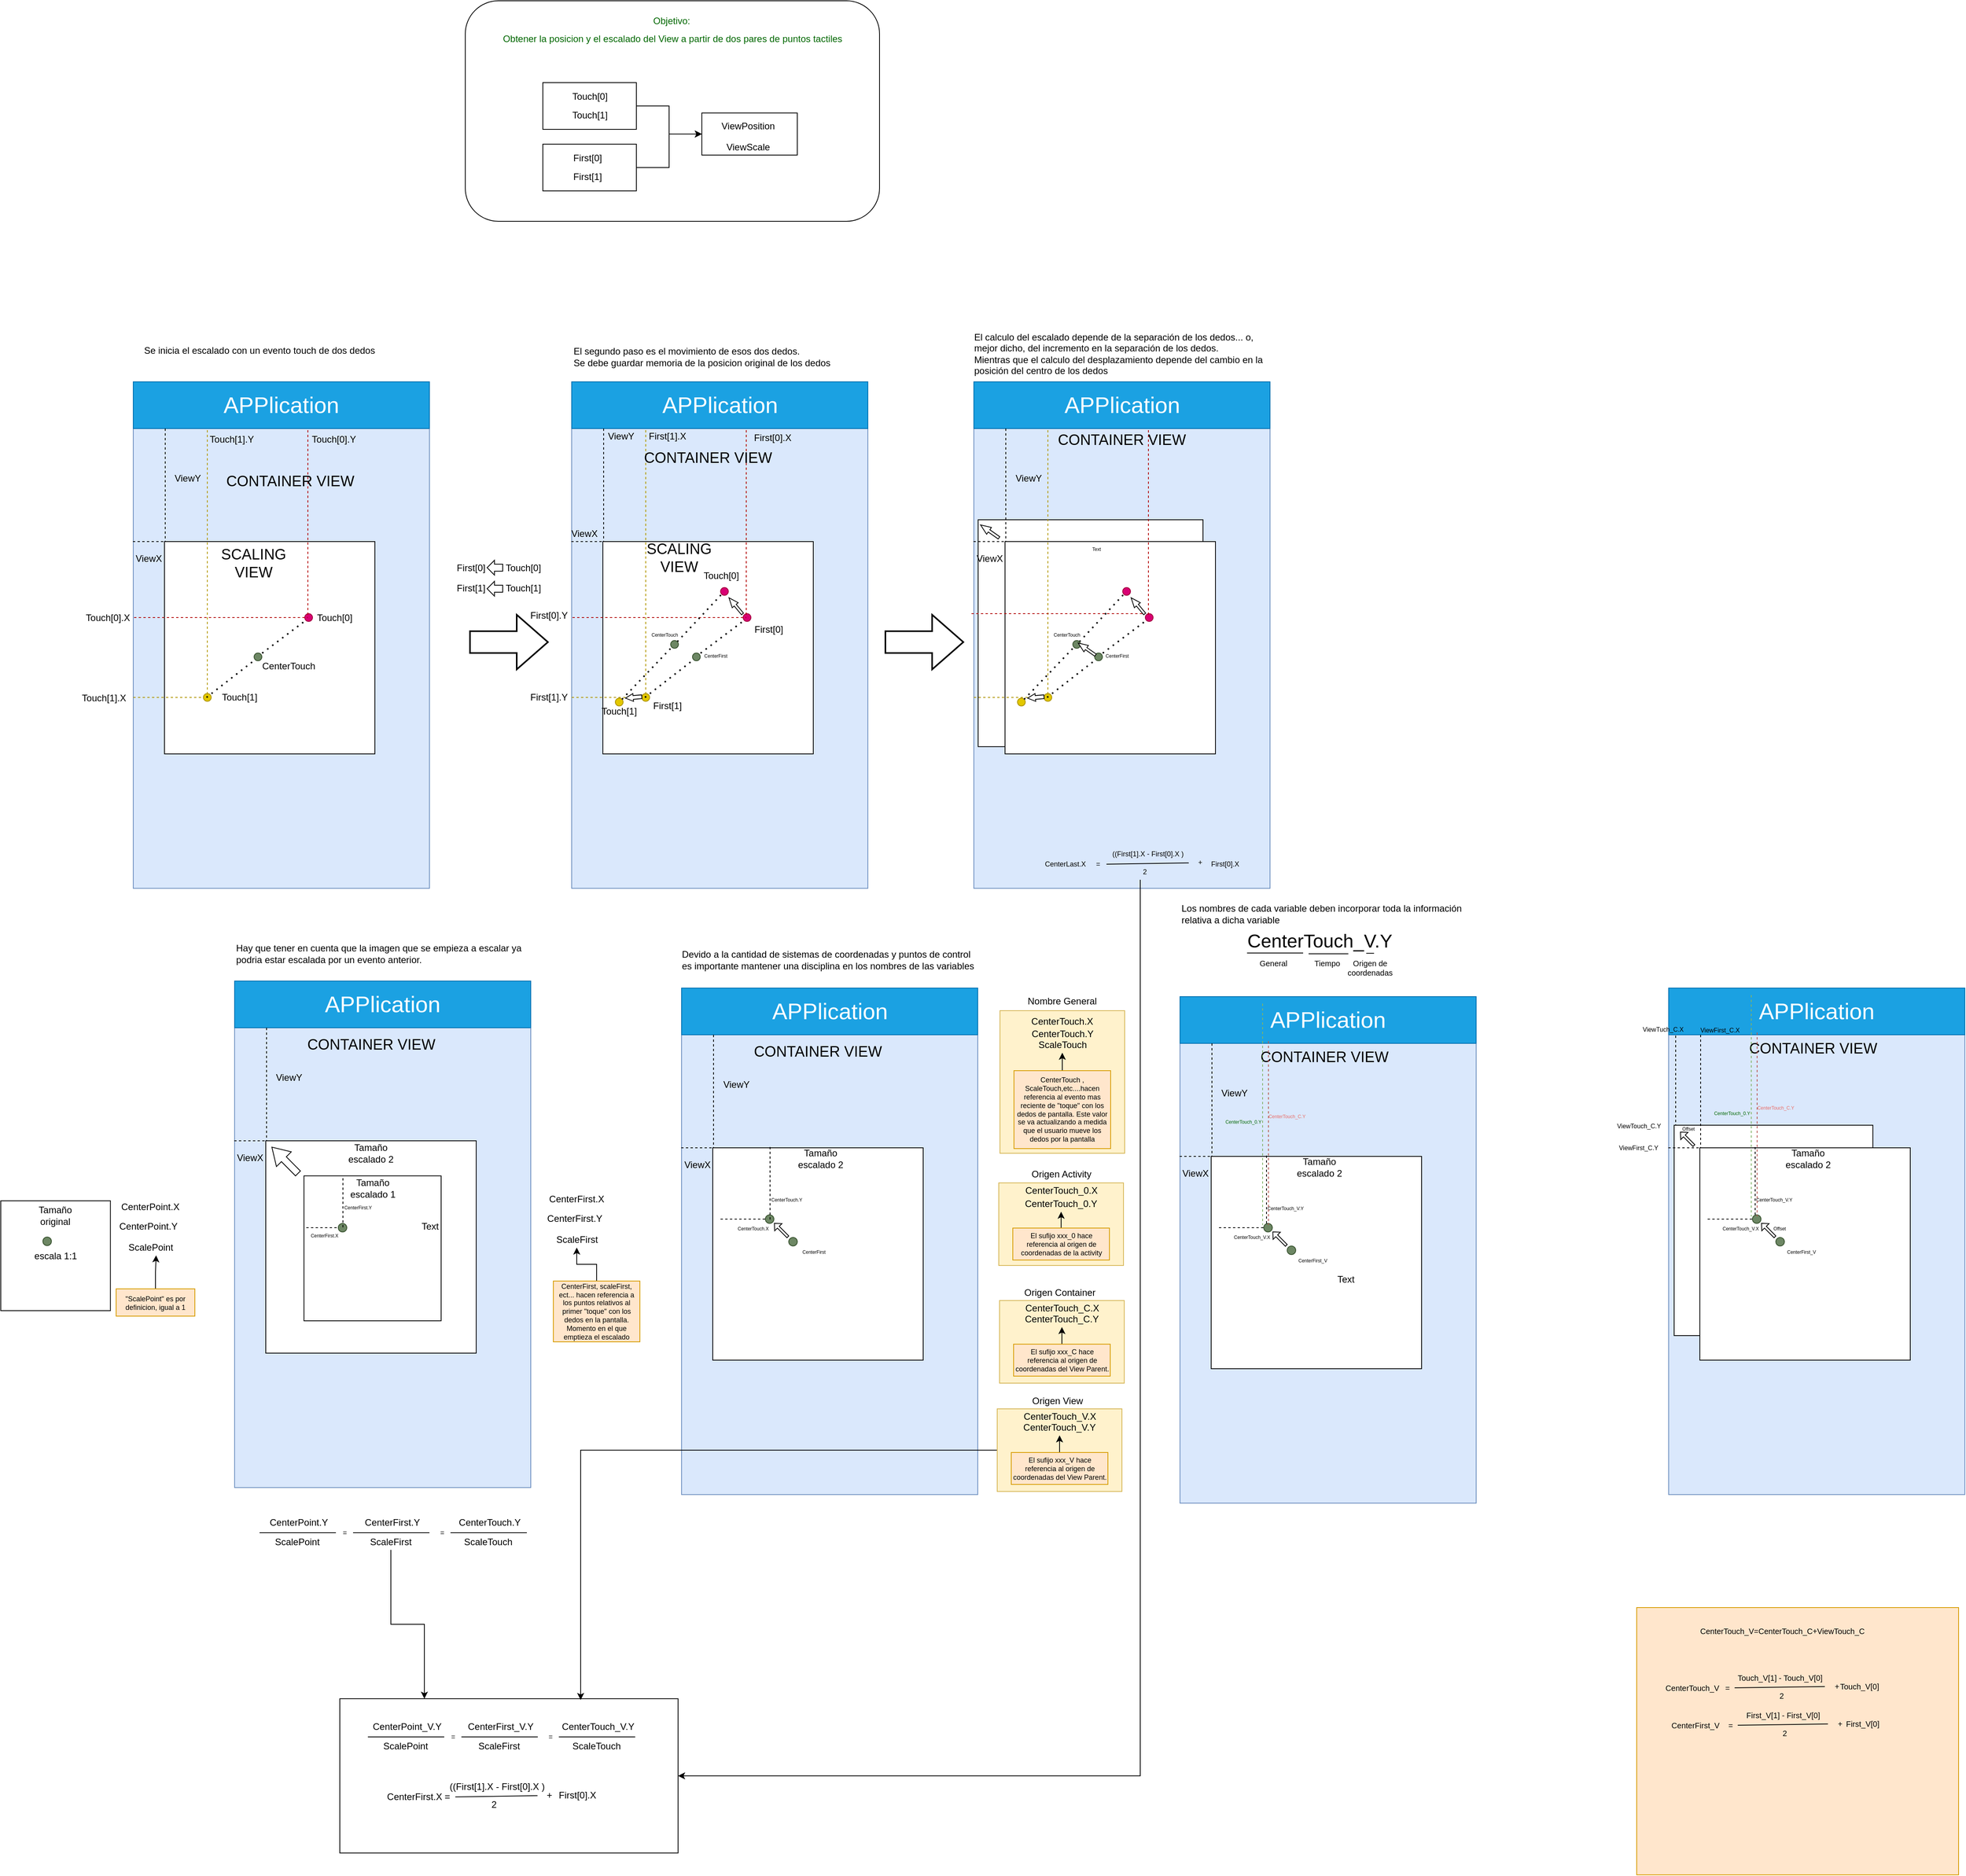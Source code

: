 <mxfile version="13.6.2" type="device"><diagram id="ZlK4aT6pQJTlaHt1C6pi" name="Página-1"><mxGraphModel dx="480" dy="1444" grid="0" gridSize="10" guides="1" tooltips="1" connect="1" arrows="1" fold="1" page="1" pageScale="1" pageWidth="827" pageHeight="1169" math="0" shadow="0"><root><mxCell id="0"/><mxCell id="1" parent="0"/><mxCell id="y9ygKdoUqCYuQnEhH_C1-4" value="" style="rounded=0;whiteSpace=wrap;html=1;fillColor=#dae8fc;strokeColor=#6c8ebf;container=1;" parent="1" vertex="1"><mxGeometry x="560" y="260" width="380" height="650" as="geometry"/></mxCell><mxCell id="y9ygKdoUqCYuQnEhH_C1-5" value="&lt;font style=&quot;font-size: 29px&quot;&gt;APPlication&lt;/font&gt;" style="text;html=1;strokeColor=#006EAF;fillColor=#1ba1e2;align=center;verticalAlign=middle;whiteSpace=wrap;rounded=0;fontColor=#ffffff;" parent="y9ygKdoUqCYuQnEhH_C1-4" vertex="1"><mxGeometry width="380" height="60" as="geometry"/></mxCell><mxCell id="y9ygKdoUqCYuQnEhH_C1-1" value="" style="rounded=0;whiteSpace=wrap;html=1;container=1;dropTarget=1;" parent="y9ygKdoUqCYuQnEhH_C1-4" vertex="1"><mxGeometry x="40" y="205" width="270" height="272.5" as="geometry"/></mxCell><mxCell id="y9ygKdoUqCYuQnEhH_C1-2" value="" style="ellipse;whiteSpace=wrap;html=1;aspect=fixed;fillColor=#d80073;strokeColor=#A50040;fontColor=#ffffff;" parent="y9ygKdoUqCYuQnEhH_C1-1" vertex="1"><mxGeometry x="180" y="92.5" width="10" height="10" as="geometry"/></mxCell><mxCell id="y9ygKdoUqCYuQnEhH_C1-3" value="" style="ellipse;whiteSpace=wrap;html=1;aspect=fixed;fillColor=#e3c800;strokeColor=#B09500;fontColor=#ffffff;" parent="y9ygKdoUqCYuQnEhH_C1-1" vertex="1"><mxGeometry x="50" y="195" width="10" height="10" as="geometry"/></mxCell><mxCell id="y9ygKdoUqCYuQnEhH_C1-22" value="" style="line;strokeWidth=1;direction=south;html=1;dashed=1;fillColor=#e3c800;strokeColor=#B09500;fontColor=#ffffff;" parent="y9ygKdoUqCYuQnEhH_C1-1" vertex="1"><mxGeometry x="50" y="-143" width="10" height="341.5" as="geometry"/></mxCell><mxCell id="y9ygKdoUqCYuQnEhH_C1-23" value="" style="line;strokeWidth=1;html=1;perimeter=backbonePerimeter;points=[];outlineConnect=0;dashed=1;fillColor=#e51400;strokeColor=#B20000;fontColor=#ffffff;" parent="y9ygKdoUqCYuQnEhH_C1-1" vertex="1"><mxGeometry x="-39" y="92.5" width="223" height="10" as="geometry"/></mxCell><mxCell id="y9ygKdoUqCYuQnEhH_C1-26" value="" style="line;strokeWidth=1;html=1;perimeter=backbonePerimeter;points=[];outlineConnect=0;dashed=1;fillColor=#e3c800;strokeColor=#B09500;fontColor=#ffffff;" parent="y9ygKdoUqCYuQnEhH_C1-1" vertex="1"><mxGeometry x="-40" y="195" width="90" height="10" as="geometry"/></mxCell><mxCell id="y9ygKdoUqCYuQnEhH_C1-29" value="" style="endArrow=none;dashed=1;html=1;dashPattern=1 3;strokeWidth=2;fontColor=#FFFF00;exitX=0.4;exitY=0.5;exitDx=0;exitDy=0;exitPerimeter=0;entryX=0;entryY=1;entryDx=0;entryDy=0;" parent="y9ygKdoUqCYuQnEhH_C1-1" source="y9ygKdoUqCYuQnEhH_C1-30" target="y9ygKdoUqCYuQnEhH_C1-2" edge="1"><mxGeometry width="50" height="50" relative="1" as="geometry"><mxPoint x="132" y="209" as="sourcePoint"/><mxPoint x="182" y="159" as="targetPoint"/></mxGeometry></mxCell><mxCell id="y9ygKdoUqCYuQnEhH_C1-30" value="" style="ellipse;whiteSpace=wrap;html=1;aspect=fixed;fillColor=#6d8764;strokeColor=#3A5431;fontColor=#ffffff;" parent="y9ygKdoUqCYuQnEhH_C1-1" vertex="1"><mxGeometry x="115" y="143" width="10" height="10" as="geometry"/></mxCell><mxCell id="y9ygKdoUqCYuQnEhH_C1-31" value="" style="endArrow=none;dashed=1;html=1;dashPattern=1 3;strokeWidth=2;fontColor=#FFFF00;exitX=0.4;exitY=0.5;exitDx=0;exitDy=0;exitPerimeter=0;entryX=0;entryY=1;entryDx=0;entryDy=0;" parent="y9ygKdoUqCYuQnEhH_C1-1" source="y9ygKdoUqCYuQnEhH_C1-3" target="y9ygKdoUqCYuQnEhH_C1-30" edge="1"><mxGeometry width="50" height="50" relative="1" as="geometry"><mxPoint x="654" y="665" as="sourcePoint"/><mxPoint x="781.464" y="566.036" as="targetPoint"/></mxGeometry></mxCell><mxCell id="y9ygKdoUqCYuQnEhH_C1-32" value="CenterTouch" style="text;html=1;strokeColor=none;fillColor=none;align=center;verticalAlign=middle;whiteSpace=wrap;rounded=0;dashed=1;" parent="y9ygKdoUqCYuQnEhH_C1-1" vertex="1"><mxGeometry x="125" y="150" width="69" height="20" as="geometry"/></mxCell><mxCell id="rqCJ5ijras5DZEZCZHxT-78" value="SCALING VIEW" style="text;html=1;strokeColor=none;fillColor=none;align=center;verticalAlign=middle;whiteSpace=wrap;rounded=0;fontSize=19;fontStyle=0" parent="y9ygKdoUqCYuQnEhH_C1-1" vertex="1"><mxGeometry x="55" y="7.25" width="119" height="41" as="geometry"/></mxCell><mxCell id="6dMDlVMXm-weiP_IMk0u-3" value="Touch[0]" style="text;html=1;strokeColor=none;fillColor=none;align=center;verticalAlign=middle;whiteSpace=wrap;rounded=0;dashed=1;" parent="y9ygKdoUqCYuQnEhH_C1-1" vertex="1"><mxGeometry x="190" y="87.5" width="57" height="20" as="geometry"/></mxCell><mxCell id="6dMDlVMXm-weiP_IMk0u-4" value="Touch[1]" style="text;html=1;strokeColor=none;fillColor=none;align=center;verticalAlign=middle;whiteSpace=wrap;rounded=0;dashed=1;" parent="y9ygKdoUqCYuQnEhH_C1-1" vertex="1"><mxGeometry x="68" y="190" width="57" height="20" as="geometry"/></mxCell><mxCell id="y9ygKdoUqCYuQnEhH_C1-15" value="" style="line;strokeWidth=1;direction=south;html=1;dashed=1;" parent="y9ygKdoUqCYuQnEhH_C1-4" vertex="1"><mxGeometry x="36" y="60" width="10" height="145" as="geometry"/></mxCell><mxCell id="y9ygKdoUqCYuQnEhH_C1-17" value="ViewY" style="text;html=1;strokeColor=none;fillColor=none;align=center;verticalAlign=middle;whiteSpace=wrap;rounded=0;dashed=1;" parent="y9ygKdoUqCYuQnEhH_C1-4" vertex="1"><mxGeometry x="50" y="114" width="40" height="20" as="geometry"/></mxCell><mxCell id="y9ygKdoUqCYuQnEhH_C1-18" value="ViewX" style="text;html=1;strokeColor=none;fillColor=none;align=center;verticalAlign=middle;whiteSpace=wrap;rounded=0;dashed=1;" parent="y9ygKdoUqCYuQnEhH_C1-4" vertex="1"><mxGeometry y="217" width="40" height="20" as="geometry"/></mxCell><mxCell id="y9ygKdoUqCYuQnEhH_C1-19" value="" style="line;strokeWidth=1;direction=south;html=1;dashed=1;fillColor=#e51400;strokeColor=#B20000;fontColor=#ffffff;" parent="y9ygKdoUqCYuQnEhH_C1-4" vertex="1"><mxGeometry x="219" y="62" width="10" height="237.5" as="geometry"/></mxCell><mxCell id="y9ygKdoUqCYuQnEhH_C1-16" value="" style="line;strokeWidth=1;html=1;perimeter=backbonePerimeter;points=[];outlineConnect=0;dashed=1;" parent="y9ygKdoUqCYuQnEhH_C1-4" vertex="1"><mxGeometry x="-0.5" y="200" width="41" height="10" as="geometry"/></mxCell><mxCell id="y9ygKdoUqCYuQnEhH_C1-20" value="Touch[0].Y" style="text;html=1;strokeColor=none;fillColor=none;align=center;verticalAlign=middle;whiteSpace=wrap;rounded=0;dashed=1;" parent="y9ygKdoUqCYuQnEhH_C1-4" vertex="1"><mxGeometry x="229" y="64" width="57" height="20" as="geometry"/></mxCell><mxCell id="y9ygKdoUqCYuQnEhH_C1-28" value="Touch[1].Y" style="text;html=1;strokeColor=none;fillColor=none;align=center;verticalAlign=middle;whiteSpace=wrap;rounded=0;dashed=1;" parent="y9ygKdoUqCYuQnEhH_C1-4" vertex="1"><mxGeometry x="98" y="64" width="57" height="20" as="geometry"/></mxCell><mxCell id="rqCJ5ijras5DZEZCZHxT-28" value="CONTAINER VIEW" style="text;html=1;strokeColor=none;fillColor=none;align=center;verticalAlign=middle;whiteSpace=wrap;rounded=0;fontSize=19;fontStyle=0" parent="y9ygKdoUqCYuQnEhH_C1-4" vertex="1"><mxGeometry x="109" y="118" width="185" height="20" as="geometry"/></mxCell><mxCell id="y9ygKdoUqCYuQnEhH_C1-33" value="" style="verticalLabelPosition=bottom;verticalAlign=top;html=1;strokeWidth=2;shape=mxgraph.arrows2.arrow;dy=0.6;dx=40;notch=0;fontColor=#FFFF00;" parent="1" vertex="1"><mxGeometry x="992" y="559" width="100" height="70" as="geometry"/></mxCell><mxCell id="y9ygKdoUqCYuQnEhH_C1-36" value="" style="rounded=0;whiteSpace=wrap;html=1;fillColor=#dae8fc;strokeColor=#6c8ebf;container=1;" parent="1" vertex="1"><mxGeometry x="1122.5" y="260" width="380" height="650" as="geometry"/></mxCell><mxCell id="y9ygKdoUqCYuQnEhH_C1-37" value="&lt;font style=&quot;font-size: 29px&quot;&gt;APPlication&lt;/font&gt;" style="text;html=1;strokeColor=#006EAF;fillColor=#1ba1e2;align=center;verticalAlign=middle;whiteSpace=wrap;rounded=0;fontColor=#ffffff;" parent="y9ygKdoUqCYuQnEhH_C1-36" vertex="1"><mxGeometry width="380" height="60" as="geometry"/></mxCell><mxCell id="y9ygKdoUqCYuQnEhH_C1-38" value="" style="rounded=0;whiteSpace=wrap;html=1;container=1;dropTarget=1;collapsible=0;" parent="y9ygKdoUqCYuQnEhH_C1-36" vertex="1"><mxGeometry x="40" y="205" width="270" height="272.5" as="geometry"/></mxCell><mxCell id="y9ygKdoUqCYuQnEhH_C1-39" value="" style="ellipse;whiteSpace=wrap;html=1;aspect=fixed;fillColor=#d80073;strokeColor=#A50040;fontColor=#ffffff;" parent="y9ygKdoUqCYuQnEhH_C1-38" vertex="1"><mxGeometry x="180" y="92.5" width="10" height="10" as="geometry"/></mxCell><mxCell id="y9ygKdoUqCYuQnEhH_C1-40" value="" style="ellipse;whiteSpace=wrap;html=1;aspect=fixed;fillColor=#e3c800;strokeColor=#B09500;fontColor=#ffffff;" parent="y9ygKdoUqCYuQnEhH_C1-38" vertex="1"><mxGeometry x="50" y="195" width="10" height="10" as="geometry"/></mxCell><mxCell id="y9ygKdoUqCYuQnEhH_C1-42" value="" style="line;strokeWidth=1;direction=south;html=1;dashed=1;fillColor=#e3c800;strokeColor=#B09500;fontColor=#ffffff;" parent="y9ygKdoUqCYuQnEhH_C1-38" vertex="1"><mxGeometry x="50" y="-143" width="10" height="341.5" as="geometry"/></mxCell><mxCell id="y9ygKdoUqCYuQnEhH_C1-43" value="" style="line;strokeWidth=1;html=1;perimeter=backbonePerimeter;points=[];outlineConnect=0;dashed=1;fillColor=#e51400;strokeColor=#B20000;fontColor=#ffffff;" parent="y9ygKdoUqCYuQnEhH_C1-38" vertex="1"><mxGeometry x="-39" y="92.5" width="223" height="10" as="geometry"/></mxCell><mxCell id="y9ygKdoUqCYuQnEhH_C1-44" value="" style="line;strokeWidth=1;html=1;perimeter=backbonePerimeter;points=[];outlineConnect=0;dashed=1;fillColor=#e3c800;strokeColor=#B09500;fontColor=#ffffff;" parent="y9ygKdoUqCYuQnEhH_C1-38" vertex="1"><mxGeometry x="-40" y="195" width="90" height="10" as="geometry"/></mxCell><mxCell id="y9ygKdoUqCYuQnEhH_C1-46" value="" style="endArrow=none;dashed=1;html=1;dashPattern=1 3;strokeWidth=2;fontColor=#FFFF00;exitX=0.4;exitY=0.5;exitDx=0;exitDy=0;exitPerimeter=0;entryX=0;entryY=1;entryDx=0;entryDy=0;" parent="y9ygKdoUqCYuQnEhH_C1-38" source="y9ygKdoUqCYuQnEhH_C1-47" target="y9ygKdoUqCYuQnEhH_C1-39" edge="1"><mxGeometry width="50" height="50" relative="1" as="geometry"><mxPoint x="132" y="209" as="sourcePoint"/><mxPoint x="182" y="159" as="targetPoint"/></mxGeometry></mxCell><mxCell id="y9ygKdoUqCYuQnEhH_C1-47" value="" style="ellipse;whiteSpace=wrap;html=1;aspect=fixed;fillColor=#6d8764;strokeColor=#3A5431;fontColor=#ffffff;" parent="y9ygKdoUqCYuQnEhH_C1-38" vertex="1"><mxGeometry x="115" y="143" width="10" height="10" as="geometry"/></mxCell><mxCell id="y9ygKdoUqCYuQnEhH_C1-48" value="" style="endArrow=none;dashed=1;html=1;dashPattern=1 3;strokeWidth=2;fontColor=#FFFF00;exitX=0.4;exitY=0.5;exitDx=0;exitDy=0;exitPerimeter=0;entryX=0;entryY=1;entryDx=0;entryDy=0;" parent="y9ygKdoUqCYuQnEhH_C1-38" source="y9ygKdoUqCYuQnEhH_C1-40" target="y9ygKdoUqCYuQnEhH_C1-47" edge="1"><mxGeometry width="50" height="50" relative="1" as="geometry"><mxPoint x="654" y="665" as="sourcePoint"/><mxPoint x="781.464" y="566.036" as="targetPoint"/></mxGeometry></mxCell><mxCell id="y9ygKdoUqCYuQnEhH_C1-49" value="CenterFirst" style="text;html=1;strokeColor=none;fillColor=none;align=center;verticalAlign=middle;whiteSpace=wrap;rounded=0;dashed=1;fontSize=6;" parent="y9ygKdoUqCYuQnEhH_C1-38" vertex="1"><mxGeometry x="126" y="140" width="37" height="13" as="geometry"/></mxCell><mxCell id="y9ygKdoUqCYuQnEhH_C1-63" value="" style="ellipse;whiteSpace=wrap;html=1;aspect=fixed;fillColor=#d80073;strokeColor=#A50040;fontColor=#ffffff;" parent="y9ygKdoUqCYuQnEhH_C1-38" vertex="1"><mxGeometry x="151" y="59" width="10" height="10" as="geometry"/></mxCell><mxCell id="y9ygKdoUqCYuQnEhH_C1-64" value="" style="ellipse;whiteSpace=wrap;html=1;aspect=fixed;fillColor=#e3c800;strokeColor=#B09500;fontColor=#ffffff;" parent="y9ygKdoUqCYuQnEhH_C1-38" vertex="1"><mxGeometry x="16" y="201" width="10" height="10" as="geometry"/></mxCell><mxCell id="y9ygKdoUqCYuQnEhH_C1-65" value="" style="shape=singleArrow;direction=west;whiteSpace=wrap;html=1;strokeWidth=1;fontColor=#FFFF00;arrowWidth=0.48;arrowSize=0.472;rotation=-5;" parent="y9ygKdoUqCYuQnEhH_C1-38" vertex="1"><mxGeometry x="29" y="195" width="21" height="10" as="geometry"/></mxCell><mxCell id="y9ygKdoUqCYuQnEhH_C1-66" value="" style="shape=singleArrow;direction=west;whiteSpace=wrap;html=1;strokeWidth=1;fontColor=#FFFF00;arrowWidth=0.331;arrowSize=0.459;rotation=50;" parent="y9ygKdoUqCYuQnEhH_C1-38" vertex="1"><mxGeometry x="157" y="77.5" width="27" height="10" as="geometry"/></mxCell><mxCell id="y9ygKdoUqCYuQnEhH_C1-67" value="Touch[0]" style="text;html=1;strokeColor=none;fillColor=none;align=center;verticalAlign=middle;whiteSpace=wrap;rounded=0;dashed=1;" parent="y9ygKdoUqCYuQnEhH_C1-38" vertex="1"><mxGeometry x="123" y="34" width="57" height="20" as="geometry"/></mxCell><mxCell id="y9ygKdoUqCYuQnEhH_C1-45" value="Touch[1]" style="text;html=1;strokeColor=none;fillColor=none;align=center;verticalAlign=middle;whiteSpace=wrap;rounded=0;dashed=1;" parent="y9ygKdoUqCYuQnEhH_C1-38" vertex="1"><mxGeometry x="-7.5" y="208" width="57" height="20" as="geometry"/></mxCell><mxCell id="y9ygKdoUqCYuQnEhH_C1-71" value="" style="endArrow=none;dashed=1;html=1;dashPattern=1 3;strokeWidth=2;fontColor=#FFFF00;exitX=1;exitY=0;exitDx=0;exitDy=0;entryX=0;entryY=1;entryDx=0;entryDy=0;" parent="y9ygKdoUqCYuQnEhH_C1-38" source="y9ygKdoUqCYuQnEhH_C1-69" target="y9ygKdoUqCYuQnEhH_C1-63" edge="1"><mxGeometry width="50" height="50" relative="1" as="geometry"><mxPoint x="64.0" y="210" as="sourcePoint"/><mxPoint x="126.464" y="161.536" as="targetPoint"/></mxGeometry></mxCell><mxCell id="y9ygKdoUqCYuQnEhH_C1-69" value="" style="ellipse;whiteSpace=wrap;html=1;aspect=fixed;fillColor=#6d8764;strokeColor=#3A5431;fontColor=#ffffff;" parent="y9ygKdoUqCYuQnEhH_C1-38" vertex="1"><mxGeometry x="87" y="127" width="10" height="10" as="geometry"/></mxCell><mxCell id="y9ygKdoUqCYuQnEhH_C1-72" value="" style="endArrow=none;dashed=1;html=1;dashPattern=1 3;strokeWidth=2;fontColor=#FFFF00;exitX=1;exitY=0;exitDx=0;exitDy=0;entryX=0;entryY=1;entryDx=0;entryDy=0;" parent="y9ygKdoUqCYuQnEhH_C1-38" source="y9ygKdoUqCYuQnEhH_C1-64" target="y9ygKdoUqCYuQnEhH_C1-69" edge="1"><mxGeometry width="50" height="50" relative="1" as="geometry"><mxPoint x="1209.536" y="684.464" as="sourcePoint"/><mxPoint x="1416.464" y="560.536" as="targetPoint"/></mxGeometry></mxCell><mxCell id="y9ygKdoUqCYuQnEhH_C1-73" value="CenterTouch" style="text;html=1;strokeColor=none;fillColor=none;align=center;verticalAlign=middle;whiteSpace=wrap;rounded=0;dashed=1;fontSize=6;" parent="y9ygKdoUqCYuQnEhH_C1-38" vertex="1"><mxGeometry x="54" y="114" width="49.5" height="12" as="geometry"/></mxCell><mxCell id="rqCJ5ijras5DZEZCZHxT-79" value="SCALING VIEW" style="text;html=1;strokeColor=none;fillColor=none;align=center;verticalAlign=middle;whiteSpace=wrap;rounded=0;fontSize=19;fontStyle=0" parent="y9ygKdoUqCYuQnEhH_C1-38" vertex="1"><mxGeometry x="38" width="119" height="41" as="geometry"/></mxCell><mxCell id="6dMDlVMXm-weiP_IMk0u-1" value="First[0]" style="text;html=1;strokeColor=none;fillColor=none;align=center;verticalAlign=middle;whiteSpace=wrap;rounded=0;dashed=1;" parent="y9ygKdoUqCYuQnEhH_C1-38" vertex="1"><mxGeometry x="184" y="102.5" width="57" height="20" as="geometry"/></mxCell><mxCell id="6dMDlVMXm-weiP_IMk0u-2" value="First[1]" style="text;html=1;strokeColor=none;fillColor=none;align=center;verticalAlign=middle;whiteSpace=wrap;rounded=0;dashed=1;" parent="y9ygKdoUqCYuQnEhH_C1-38" vertex="1"><mxGeometry x="54" y="201" width="57" height="20" as="geometry"/></mxCell><mxCell id="y9ygKdoUqCYuQnEhH_C1-50" value="" style="line;strokeWidth=1;direction=south;html=1;dashed=1;" parent="y9ygKdoUqCYuQnEhH_C1-36" vertex="1"><mxGeometry x="36" y="60" width="10" height="145" as="geometry"/></mxCell><mxCell id="y9ygKdoUqCYuQnEhH_C1-51" value="ViewY" style="text;html=1;strokeColor=none;fillColor=none;align=center;verticalAlign=middle;whiteSpace=wrap;rounded=0;dashed=1;" parent="y9ygKdoUqCYuQnEhH_C1-36" vertex="1"><mxGeometry x="43.5" y="60" width="40" height="20" as="geometry"/></mxCell><mxCell id="y9ygKdoUqCYuQnEhH_C1-52" value="ViewX" style="text;html=1;strokeColor=none;fillColor=none;align=center;verticalAlign=middle;whiteSpace=wrap;rounded=0;dashed=1;" parent="y9ygKdoUqCYuQnEhH_C1-36" vertex="1"><mxGeometry x="-4" y="185" width="40" height="20" as="geometry"/></mxCell><mxCell id="y9ygKdoUqCYuQnEhH_C1-53" value="" style="line;strokeWidth=1;direction=south;html=1;dashed=1;fillColor=#e51400;strokeColor=#B20000;fontColor=#ffffff;" parent="y9ygKdoUqCYuQnEhH_C1-36" vertex="1"><mxGeometry x="219" y="62" width="10" height="237.5" as="geometry"/></mxCell><mxCell id="y9ygKdoUqCYuQnEhH_C1-54" value="" style="line;strokeWidth=1;html=1;perimeter=backbonePerimeter;points=[];outlineConnect=0;dashed=1;" parent="y9ygKdoUqCYuQnEhH_C1-36" vertex="1"><mxGeometry x="-0.5" y="200" width="41" height="10" as="geometry"/></mxCell><mxCell id="y9ygKdoUqCYuQnEhH_C1-41" value="First[0].X" style="text;html=1;strokeColor=none;fillColor=none;align=center;verticalAlign=middle;whiteSpace=wrap;rounded=0;dashed=1;" parent="y9ygKdoUqCYuQnEhH_C1-36" vertex="1"><mxGeometry x="229" y="62" width="57" height="20" as="geometry"/></mxCell><mxCell id="y9ygKdoUqCYuQnEhH_C1-68" value="First[1].X" style="text;html=1;strokeColor=none;fillColor=none;align=center;verticalAlign=middle;whiteSpace=wrap;rounded=0;dashed=1;" parent="y9ygKdoUqCYuQnEhH_C1-36" vertex="1"><mxGeometry x="94.5" y="60" width="57" height="20" as="geometry"/></mxCell><mxCell id="rqCJ5ijras5DZEZCZHxT-27" value="CONTAINER VIEW" style="text;html=1;strokeColor=none;fillColor=none;align=center;verticalAlign=middle;whiteSpace=wrap;rounded=0;fontSize=19;fontStyle=0" parent="y9ygKdoUqCYuQnEhH_C1-36" vertex="1"><mxGeometry x="82.5" y="88" width="185" height="20" as="geometry"/></mxCell><mxCell id="y9ygKdoUqCYuQnEhH_C1-57" value="First[0]" style="text;html=1;strokeColor=none;fillColor=none;align=center;verticalAlign=middle;whiteSpace=wrap;rounded=0;dashed=1;" parent="1" vertex="1"><mxGeometry x="965" y="489" width="57" height="20" as="geometry"/></mxCell><mxCell id="y9ygKdoUqCYuQnEhH_C1-58" value="First[1]" style="text;html=1;strokeColor=none;fillColor=none;align=center;verticalAlign=middle;whiteSpace=wrap;rounded=0;dashed=1;" parent="1" vertex="1"><mxGeometry x="965" y="515" width="57" height="20" as="geometry"/></mxCell><mxCell id="y9ygKdoUqCYuQnEhH_C1-59" value="Touch[0]" style="text;html=1;strokeColor=none;fillColor=none;align=center;verticalAlign=middle;whiteSpace=wrap;rounded=0;dashed=1;" parent="1" vertex="1"><mxGeometry x="1032" y="489" width="57" height="20" as="geometry"/></mxCell><mxCell id="y9ygKdoUqCYuQnEhH_C1-60" value="Touch[1]" style="text;html=1;strokeColor=none;fillColor=none;align=center;verticalAlign=middle;whiteSpace=wrap;rounded=0;dashed=1;" parent="1" vertex="1"><mxGeometry x="1032" y="515" width="57" height="20" as="geometry"/></mxCell><mxCell id="y9ygKdoUqCYuQnEhH_C1-61" value="" style="shape=singleArrow;direction=west;whiteSpace=wrap;html=1;strokeWidth=1;fontColor=#FFFF00;arrowWidth=0.48;arrowSize=0.472;" parent="1" vertex="1"><mxGeometry x="1014" y="489" width="20" height="19" as="geometry"/></mxCell><mxCell id="y9ygKdoUqCYuQnEhH_C1-62" value="" style="shape=singleArrow;direction=west;whiteSpace=wrap;html=1;strokeWidth=1;fontColor=#FFFF00;arrowWidth=0.48;arrowSize=0.472;" parent="1" vertex="1"><mxGeometry x="1014" y="516" width="20" height="19" as="geometry"/></mxCell><mxCell id="y9ygKdoUqCYuQnEhH_C1-74" value="" style="rounded=0;whiteSpace=wrap;html=1;fillColor=#dae8fc;strokeColor=#6c8ebf;container=1;" parent="1" vertex="1"><mxGeometry x="1638.5" y="260" width="380" height="650" as="geometry"/></mxCell><mxCell id="y9ygKdoUqCYuQnEhH_C1-106" value="" style="rounded=0;whiteSpace=wrap;html=1;container=1;dropTarget=1;collapsible=0;" parent="y9ygKdoUqCYuQnEhH_C1-74" vertex="1"><mxGeometry x="5.5" y="177" width="288.5" height="291.17" as="geometry"/></mxCell><mxCell id="y9ygKdoUqCYuQnEhH_C1-125" value="" style="shape=singleArrow;direction=west;whiteSpace=wrap;html=1;strokeWidth=1;fontColor=#FFFF00;arrowWidth=0.331;arrowSize=0.459;rotation=35;" parent="y9ygKdoUqCYuQnEhH_C1-106" vertex="1"><mxGeometry x="0.534" y="9.617" width="28.85" height="10.685" as="geometry"/></mxCell><mxCell id="y9ygKdoUqCYuQnEhH_C1-75" value="&lt;font style=&quot;font-size: 29px&quot;&gt;APPlication&lt;/font&gt;" style="text;html=1;strokeColor=#006EAF;fillColor=#1ba1e2;align=center;verticalAlign=middle;whiteSpace=wrap;rounded=0;fontColor=#ffffff;" parent="y9ygKdoUqCYuQnEhH_C1-74" vertex="1"><mxGeometry width="380" height="60" as="geometry"/></mxCell><mxCell id="y9ygKdoUqCYuQnEhH_C1-76" value="" style="rounded=0;whiteSpace=wrap;html=1;container=1;dropTarget=1;collapsible=0;" parent="y9ygKdoUqCYuQnEhH_C1-74" vertex="1"><mxGeometry x="40" y="205" width="270" height="272.5" as="geometry"/></mxCell><mxCell id="y9ygKdoUqCYuQnEhH_C1-77" value="" style="ellipse;whiteSpace=wrap;html=1;aspect=fixed;fillColor=#d80073;strokeColor=#A50040;fontColor=#ffffff;" parent="y9ygKdoUqCYuQnEhH_C1-76" vertex="1"><mxGeometry x="180" y="92.5" width="10" height="10" as="geometry"/></mxCell><mxCell id="y9ygKdoUqCYuQnEhH_C1-78" value="" style="ellipse;whiteSpace=wrap;html=1;aspect=fixed;fillColor=#e3c800;strokeColor=#B09500;fontColor=#ffffff;" parent="y9ygKdoUqCYuQnEhH_C1-76" vertex="1"><mxGeometry x="50" y="195" width="10" height="10" as="geometry"/></mxCell><mxCell id="y9ygKdoUqCYuQnEhH_C1-80" value="" style="line;strokeWidth=1;direction=south;html=1;dashed=1;fillColor=#e3c800;strokeColor=#B09500;fontColor=#ffffff;" parent="y9ygKdoUqCYuQnEhH_C1-76" vertex="1"><mxGeometry x="50" y="-143" width="10" height="341.5" as="geometry"/></mxCell><mxCell id="y9ygKdoUqCYuQnEhH_C1-81" value="" style="line;strokeWidth=1;html=1;perimeter=backbonePerimeter;points=[];outlineConnect=0;dashed=1;fillColor=#e51400;strokeColor=#B20000;fontColor=#ffffff;" parent="y9ygKdoUqCYuQnEhH_C1-76" vertex="1"><mxGeometry x="-43" y="87.5" width="223" height="10" as="geometry"/></mxCell><mxCell id="y9ygKdoUqCYuQnEhH_C1-82" value="" style="line;strokeWidth=1;html=1;perimeter=backbonePerimeter;points=[];outlineConnect=0;dashed=1;fillColor=#e3c800;strokeColor=#B09500;fontColor=#ffffff;" parent="y9ygKdoUqCYuQnEhH_C1-76" vertex="1"><mxGeometry x="-40" y="195" width="90" height="10" as="geometry"/></mxCell><mxCell id="y9ygKdoUqCYuQnEhH_C1-83" value="" style="endArrow=none;dashed=1;html=1;dashPattern=1 3;strokeWidth=2;fontColor=#FFFF00;exitX=0.4;exitY=0.5;exitDx=0;exitDy=0;exitPerimeter=0;entryX=0;entryY=1;entryDx=0;entryDy=0;" parent="y9ygKdoUqCYuQnEhH_C1-76" source="y9ygKdoUqCYuQnEhH_C1-84" target="y9ygKdoUqCYuQnEhH_C1-77" edge="1"><mxGeometry width="50" height="50" relative="1" as="geometry"><mxPoint x="132" y="209" as="sourcePoint"/><mxPoint x="182" y="159" as="targetPoint"/></mxGeometry></mxCell><mxCell id="y9ygKdoUqCYuQnEhH_C1-84" value="" style="ellipse;whiteSpace=wrap;html=1;aspect=fixed;fillColor=#6d8764;strokeColor=#3A5431;fontColor=#ffffff;" parent="y9ygKdoUqCYuQnEhH_C1-76" vertex="1"><mxGeometry x="115" y="143" width="10" height="10" as="geometry"/></mxCell><mxCell id="y9ygKdoUqCYuQnEhH_C1-85" value="" style="endArrow=none;dashed=1;html=1;dashPattern=1 3;strokeWidth=2;fontColor=#FFFF00;exitX=0.4;exitY=0.5;exitDx=0;exitDy=0;exitPerimeter=0;entryX=0;entryY=1;entryDx=0;entryDy=0;" parent="y9ygKdoUqCYuQnEhH_C1-76" source="y9ygKdoUqCYuQnEhH_C1-78" target="y9ygKdoUqCYuQnEhH_C1-84" edge="1"><mxGeometry width="50" height="50" relative="1" as="geometry"><mxPoint x="654" y="665" as="sourcePoint"/><mxPoint x="781.464" y="566.036" as="targetPoint"/></mxGeometry></mxCell><mxCell id="y9ygKdoUqCYuQnEhH_C1-86" value="CenterFirst" style="text;html=1;strokeColor=none;fillColor=none;align=center;verticalAlign=middle;whiteSpace=wrap;rounded=0;dashed=1;fontSize=6;" parent="y9ygKdoUqCYuQnEhH_C1-76" vertex="1"><mxGeometry x="125" y="140" width="37" height="13" as="geometry"/></mxCell><mxCell id="y9ygKdoUqCYuQnEhH_C1-87" value="" style="ellipse;whiteSpace=wrap;html=1;aspect=fixed;fillColor=#d80073;strokeColor=#A50040;fontColor=#ffffff;" parent="y9ygKdoUqCYuQnEhH_C1-76" vertex="1"><mxGeometry x="151" y="59" width="10" height="10" as="geometry"/></mxCell><mxCell id="y9ygKdoUqCYuQnEhH_C1-88" value="" style="ellipse;whiteSpace=wrap;html=1;aspect=fixed;fillColor=#e3c800;strokeColor=#B09500;fontColor=#ffffff;" parent="y9ygKdoUqCYuQnEhH_C1-76" vertex="1"><mxGeometry x="16" y="201" width="10" height="10" as="geometry"/></mxCell><mxCell id="y9ygKdoUqCYuQnEhH_C1-89" value="" style="shape=singleArrow;direction=west;whiteSpace=wrap;html=1;strokeWidth=1;fontColor=#FFFF00;arrowWidth=0.48;arrowSize=0.472;rotation=-5;" parent="y9ygKdoUqCYuQnEhH_C1-76" vertex="1"><mxGeometry x="29" y="195" width="21" height="10" as="geometry"/></mxCell><mxCell id="y9ygKdoUqCYuQnEhH_C1-90" value="" style="shape=singleArrow;direction=west;whiteSpace=wrap;html=1;strokeWidth=1;fontColor=#FFFF00;arrowWidth=0.331;arrowSize=0.459;rotation=50;" parent="y9ygKdoUqCYuQnEhH_C1-76" vertex="1"><mxGeometry x="157" y="77.5" width="27" height="10" as="geometry"/></mxCell><mxCell id="y9ygKdoUqCYuQnEhH_C1-93" value="" style="endArrow=none;dashed=1;html=1;dashPattern=1 3;strokeWidth=2;fontColor=#FFFF00;exitX=1;exitY=0;exitDx=0;exitDy=0;entryX=0;entryY=1;entryDx=0;entryDy=0;" parent="y9ygKdoUqCYuQnEhH_C1-76" source="y9ygKdoUqCYuQnEhH_C1-94" target="y9ygKdoUqCYuQnEhH_C1-87" edge="1"><mxGeometry width="50" height="50" relative="1" as="geometry"><mxPoint x="64.0" y="210" as="sourcePoint"/><mxPoint x="126.464" y="161.536" as="targetPoint"/></mxGeometry></mxCell><mxCell id="y9ygKdoUqCYuQnEhH_C1-94" value="" style="ellipse;whiteSpace=wrap;html=1;aspect=fixed;fillColor=#6d8764;strokeColor=#3A5431;fontColor=#ffffff;" parent="y9ygKdoUqCYuQnEhH_C1-76" vertex="1"><mxGeometry x="87" y="127" width="10" height="10" as="geometry"/></mxCell><mxCell id="y9ygKdoUqCYuQnEhH_C1-95" value="" style="endArrow=none;dashed=1;html=1;dashPattern=1 3;strokeWidth=2;fontColor=#FFFF00;exitX=1;exitY=0;exitDx=0;exitDy=0;entryX=0;entryY=1;entryDx=0;entryDy=0;" parent="y9ygKdoUqCYuQnEhH_C1-76" source="y9ygKdoUqCYuQnEhH_C1-88" target="y9ygKdoUqCYuQnEhH_C1-94" edge="1"><mxGeometry width="50" height="50" relative="1" as="geometry"><mxPoint x="1209.536" y="684.464" as="sourcePoint"/><mxPoint x="1416.464" y="560.536" as="targetPoint"/></mxGeometry></mxCell><mxCell id="y9ygKdoUqCYuQnEhH_C1-96" value="CenterTouch" style="text;html=1;strokeColor=none;fillColor=none;align=center;verticalAlign=middle;whiteSpace=wrap;rounded=0;dashed=1;fontSize=6;" parent="y9ygKdoUqCYuQnEhH_C1-76" vertex="1"><mxGeometry x="54" y="114" width="49.5" height="12" as="geometry"/></mxCell><mxCell id="y9ygKdoUqCYuQnEhH_C1-105" value="" style="shape=singleArrow;direction=west;whiteSpace=wrap;html=1;strokeWidth=1;fontColor=#FFFF00;arrowWidth=0.331;arrowSize=0.459;rotation=35;" parent="y9ygKdoUqCYuQnEhH_C1-76" vertex="1"><mxGeometry x="91.5" y="133" width="27" height="10" as="geometry"/></mxCell><mxCell id="y9ygKdoUqCYuQnEhH_C1-129" value="Text" style="text;html=1;strokeColor=none;fillColor=none;align=center;verticalAlign=middle;whiteSpace=wrap;rounded=0;fontSize=6;" parent="y9ygKdoUqCYuQnEhH_C1-76" vertex="1"><mxGeometry x="97" width="40" height="20" as="geometry"/></mxCell><mxCell id="y9ygKdoUqCYuQnEhH_C1-97" value="" style="line;strokeWidth=1;direction=south;html=1;dashed=1;" parent="y9ygKdoUqCYuQnEhH_C1-74" vertex="1"><mxGeometry x="36" y="60" width="10" height="145" as="geometry"/></mxCell><mxCell id="y9ygKdoUqCYuQnEhH_C1-98" value="ViewY" style="text;html=1;strokeColor=none;fillColor=none;align=center;verticalAlign=middle;whiteSpace=wrap;rounded=0;dashed=1;" parent="y9ygKdoUqCYuQnEhH_C1-74" vertex="1"><mxGeometry x="50" y="114" width="40" height="20" as="geometry"/></mxCell><mxCell id="y9ygKdoUqCYuQnEhH_C1-99" value="ViewX" style="text;html=1;strokeColor=none;fillColor=none;align=center;verticalAlign=middle;whiteSpace=wrap;rounded=0;dashed=1;" parent="y9ygKdoUqCYuQnEhH_C1-74" vertex="1"><mxGeometry y="217" width="40" height="20" as="geometry"/></mxCell><mxCell id="y9ygKdoUqCYuQnEhH_C1-100" value="" style="line;strokeWidth=1;direction=south;html=1;dashed=1;fillColor=#e51400;strokeColor=#B20000;fontColor=#ffffff;" parent="y9ygKdoUqCYuQnEhH_C1-74" vertex="1"><mxGeometry x="219" y="62" width="10" height="237.5" as="geometry"/></mxCell><mxCell id="y9ygKdoUqCYuQnEhH_C1-101" value="" style="line;strokeWidth=1;html=1;perimeter=backbonePerimeter;points=[];outlineConnect=0;dashed=1;" parent="y9ygKdoUqCYuQnEhH_C1-74" vertex="1"><mxGeometry x="-0.5" y="200" width="41" height="10" as="geometry"/></mxCell><mxCell id="rqCJ5ijras5DZEZCZHxT-26" value="CONTAINER VIEW" style="text;html=1;strokeColor=none;fillColor=none;align=center;verticalAlign=middle;whiteSpace=wrap;rounded=0;fontSize=19;fontStyle=0" parent="y9ygKdoUqCYuQnEhH_C1-74" vertex="1"><mxGeometry x="97.5" y="65" width="185" height="20" as="geometry"/></mxCell><mxCell id="YPuB0CYqxjBgkJ8cCUiw-34" value="CenterLast.X" style="text;html=1;strokeColor=none;fillColor=none;align=center;verticalAlign=middle;whiteSpace=wrap;rounded=0;fontSize=9;" parent="y9ygKdoUqCYuQnEhH_C1-74" vertex="1"><mxGeometry x="78.5" y="609" width="78" height="20" as="geometry"/></mxCell><mxCell id="YPuB0CYqxjBgkJ8cCUiw-35" value="((First[1].X - First[0].X )" style="text;html=1;strokeColor=none;fillColor=none;align=center;verticalAlign=middle;whiteSpace=wrap;rounded=0;fontSize=9;" parent="y9ygKdoUqCYuQnEhH_C1-74" vertex="1"><mxGeometry x="160.5" y="596" width="126" height="20" as="geometry"/></mxCell><mxCell id="YPuB0CYqxjBgkJ8cCUiw-37" value="2" style="text;html=1;strokeColor=none;fillColor=none;align=center;verticalAlign=middle;whiteSpace=wrap;rounded=0;fontSize=9;" parent="y9ygKdoUqCYuQnEhH_C1-74" vertex="1"><mxGeometry x="199.5" y="619" width="40" height="20" as="geometry"/></mxCell><mxCell id="YPuB0CYqxjBgkJ8cCUiw-38" value="" style="endArrow=none;html=1;fontSize=9;entryX=0.914;entryY=1.069;entryDx=0;entryDy=0;entryPerimeter=0;exitX=0.077;exitY=1.153;exitDx=0;exitDy=0;exitPerimeter=0;" parent="y9ygKdoUqCYuQnEhH_C1-74" source="YPuB0CYqxjBgkJ8cCUiw-35" target="YPuB0CYqxjBgkJ8cCUiw-35" edge="1"><mxGeometry width="50" height="50" relative="1" as="geometry"><mxPoint x="154.5" y="721" as="sourcePoint"/><mxPoint x="204.5" y="671" as="targetPoint"/></mxGeometry></mxCell><mxCell id="YPuB0CYqxjBgkJ8cCUiw-39" value="=" style="text;html=1;strokeColor=none;fillColor=none;align=center;verticalAlign=middle;whiteSpace=wrap;rounded=0;fontSize=9;" parent="y9ygKdoUqCYuQnEhH_C1-74" vertex="1"><mxGeometry x="139.5" y="609" width="40" height="20" as="geometry"/></mxCell><mxCell id="YPuB0CYqxjBgkJ8cCUiw-40" value="+" style="text;html=1;strokeColor=none;fillColor=none;align=center;verticalAlign=middle;whiteSpace=wrap;rounded=0;fontSize=9;" parent="y9ygKdoUqCYuQnEhH_C1-74" vertex="1"><mxGeometry x="270.5" y="607" width="40" height="20" as="geometry"/></mxCell><mxCell id="YPuB0CYqxjBgkJ8cCUiw-41" value="First[0].X" style="text;html=1;strokeColor=none;fillColor=none;align=center;verticalAlign=middle;whiteSpace=wrap;rounded=0;fontSize=9;" parent="y9ygKdoUqCYuQnEhH_C1-74" vertex="1"><mxGeometry x="302.5" y="609" width="40" height="20" as="geometry"/></mxCell><mxCell id="y9ygKdoUqCYuQnEhH_C1-130" value="Se inicia el escalado con un evento touch de dos dedos" style="text;html=1;strokeColor=none;fillColor=none;align=left;verticalAlign=middle;whiteSpace=wrap;rounded=0;fontSize=12;fontColor=#000000;" parent="1" vertex="1"><mxGeometry x="572" y="187" width="362" height="65" as="geometry"/></mxCell><mxCell id="y9ygKdoUqCYuQnEhH_C1-131" value="El segundo paso es el movimiento de esos dos dedos.&lt;br&gt;Se debe guardar memoria de la posicion original de los dedos" style="text;html=1;strokeColor=none;fillColor=none;align=left;verticalAlign=middle;whiteSpace=wrap;rounded=0;fontSize=12;fontColor=#000000;" parent="1" vertex="1"><mxGeometry x="1122.5" y="195" width="383" height="65" as="geometry"/></mxCell><mxCell id="y9ygKdoUqCYuQnEhH_C1-132" value="El calculo del escalado depende de la separación de los dedos... o, mejor dicho, del incremento en la separación de los dedos.&lt;br&gt;Mientras que el calculo del desplazamiento depende del cambio en la posición del centro de los dedos" style="text;html=1;strokeColor=none;fillColor=none;align=left;verticalAlign=middle;whiteSpace=wrap;rounded=0;fontSize=12;fontColor=#000000;" parent="1" vertex="1"><mxGeometry x="1637" y="191" width="383" height="65" as="geometry"/></mxCell><mxCell id="y9ygKdoUqCYuQnEhH_C1-133" value="" style="verticalLabelPosition=bottom;verticalAlign=top;html=1;strokeWidth=2;shape=mxgraph.arrows2.arrow;dy=0.6;dx=40;notch=0;fontColor=#FFFF00;" parent="1" vertex="1"><mxGeometry x="1525" y="559" width="100" height="70" as="geometry"/></mxCell><mxCell id="y9ygKdoUqCYuQnEhH_C1-134" value="" style="rounded=0;whiteSpace=wrap;html=1;fillColor=#dae8fc;strokeColor=#6c8ebf;container=1;" parent="1" vertex="1"><mxGeometry x="690" y="1029" width="380" height="650" as="geometry"/></mxCell><mxCell id="y9ygKdoUqCYuQnEhH_C1-137" value="&lt;font style=&quot;font-size: 29px&quot;&gt;APPlication&lt;/font&gt;" style="text;html=1;strokeColor=#006EAF;fillColor=#1ba1e2;align=center;verticalAlign=middle;whiteSpace=wrap;rounded=0;fontColor=#ffffff;" parent="y9ygKdoUqCYuQnEhH_C1-134" vertex="1"><mxGeometry width="380" height="60" as="geometry"/></mxCell><mxCell id="y9ygKdoUqCYuQnEhH_C1-138" value="" style="rounded=0;whiteSpace=wrap;html=1;container=1;dropTarget=1;collapsible=0;" parent="y9ygKdoUqCYuQnEhH_C1-134" vertex="1"><mxGeometry x="40" y="205" width="270" height="272.5" as="geometry"/></mxCell><mxCell id="y9ygKdoUqCYuQnEhH_C1-166" value="Tamaño escalado 2" style="text;html=1;strokeColor=none;fillColor=none;align=center;verticalAlign=middle;whiteSpace=wrap;rounded=0;dashed=1;" parent="y9ygKdoUqCYuQnEhH_C1-138" vertex="1"><mxGeometry x="100.25" y="6" width="69.5" height="20" as="geometry"/></mxCell><mxCell id="y9ygKdoUqCYuQnEhH_C1-164" value="" style="rounded=0;whiteSpace=wrap;html=1;container=1;dropTarget=1;collapsible=0;" parent="y9ygKdoUqCYuQnEhH_C1-138" vertex="1"><mxGeometry x="49" y="45" width="176" height="186" as="geometry"/></mxCell><mxCell id="y9ygKdoUqCYuQnEhH_C1-165" value="Tamaño escalado 1" style="text;html=1;strokeColor=none;fillColor=none;align=center;verticalAlign=middle;whiteSpace=wrap;rounded=0;dashed=1;" parent="y9ygKdoUqCYuQnEhH_C1-164" vertex="1"><mxGeometry x="47.999" y="3.002" width="81.331" height="26.383" as="geometry"/></mxCell><mxCell id="y9ygKdoUqCYuQnEhH_C1-180" value="" style="ellipse;whiteSpace=wrap;html=1;aspect=fixed;strokeWidth=1;fontSize=12;fontColor=#ffffff;align=left;fillColor=#6d8764;strokeColor=#3A5431;" parent="y9ygKdoUqCYuQnEhH_C1-164" vertex="1"><mxGeometry x="44" y="61" width="11" height="11" as="geometry"/></mxCell><mxCell id="y9ygKdoUqCYuQnEhH_C1-181" value="" style="line;strokeWidth=1;direction=south;html=1;dashed=1;" parent="y9ygKdoUqCYuQnEhH_C1-164" vertex="1"><mxGeometry x="45" y="3" width="10" height="65" as="geometry"/></mxCell><mxCell id="y9ygKdoUqCYuQnEhH_C1-182" value="" style="line;strokeWidth=1;html=1;perimeter=backbonePerimeter;points=[];outlineConnect=0;dashed=1;" parent="y9ygKdoUqCYuQnEhH_C1-164" vertex="1"><mxGeometry x="3" y="61.5" width="41" height="10" as="geometry"/></mxCell><mxCell id="y9ygKdoUqCYuQnEhH_C1-191" value="CenterFirst.Y" style="text;html=1;strokeColor=none;fillColor=none;align=center;verticalAlign=middle;whiteSpace=wrap;rounded=0;dashed=1;fontSize=6;" parent="y9ygKdoUqCYuQnEhH_C1-164" vertex="1"><mxGeometry x="48" y="35.11" width="43" height="10.89" as="geometry"/></mxCell><mxCell id="y9ygKdoUqCYuQnEhH_C1-192" value="CenterFirst.X" style="text;html=1;strokeColor=none;fillColor=none;align=center;verticalAlign=middle;whiteSpace=wrap;rounded=0;dashed=1;fontSize=6;" parent="y9ygKdoUqCYuQnEhH_C1-164" vertex="1"><mxGeometry x="5" y="72" width="43" height="10.89" as="geometry"/></mxCell><mxCell id="y9ygKdoUqCYuQnEhH_C1-176" value="" style="shape=singleArrow;direction=west;whiteSpace=wrap;html=1;strokeWidth=1;fontColor=#FFFF00;arrowWidth=0.331;arrowSize=0.459;rotation=45.2;" parent="y9ygKdoUqCYuQnEhH_C1-138" vertex="1"><mxGeometry x="0.82" y="11.63" width="47.5" height="26.78" as="geometry"/></mxCell><mxCell id="y9ygKdoUqCYuQnEhH_C1-158" value="" style="line;strokeWidth=1;direction=south;html=1;dashed=1;" parent="y9ygKdoUqCYuQnEhH_C1-134" vertex="1"><mxGeometry x="36" y="60" width="10" height="145" as="geometry"/></mxCell><mxCell id="y9ygKdoUqCYuQnEhH_C1-159" value="ViewY" style="text;html=1;strokeColor=none;fillColor=none;align=center;verticalAlign=middle;whiteSpace=wrap;rounded=0;dashed=1;" parent="y9ygKdoUqCYuQnEhH_C1-134" vertex="1"><mxGeometry x="50" y="114" width="40" height="20" as="geometry"/></mxCell><mxCell id="y9ygKdoUqCYuQnEhH_C1-160" value="ViewX" style="text;html=1;strokeColor=none;fillColor=none;align=center;verticalAlign=middle;whiteSpace=wrap;rounded=0;dashed=1;" parent="y9ygKdoUqCYuQnEhH_C1-134" vertex="1"><mxGeometry y="217" width="40" height="20" as="geometry"/></mxCell><mxCell id="y9ygKdoUqCYuQnEhH_C1-162" value="" style="line;strokeWidth=1;html=1;perimeter=backbonePerimeter;points=[];outlineConnect=0;dashed=1;" parent="y9ygKdoUqCYuQnEhH_C1-134" vertex="1"><mxGeometry x="-0.5" y="200" width="41" height="10" as="geometry"/></mxCell><mxCell id="rqCJ5ijras5DZEZCZHxT-25" value="CONTAINER VIEW" style="text;html=1;strokeColor=none;fillColor=none;align=center;verticalAlign=middle;whiteSpace=wrap;rounded=0;fontSize=19;fontStyle=0" parent="y9ygKdoUqCYuQnEhH_C1-134" vertex="1"><mxGeometry x="82.5" y="72" width="185" height="20" as="geometry"/></mxCell><mxCell id="y9ygKdoUqCYuQnEhH_C1-163" value="Hay que tener en cuenta que la imagen que se empieza a escalar ya podria estar escalada por un evento anterior." style="text;html=1;strokeColor=none;fillColor=none;align=left;verticalAlign=middle;whiteSpace=wrap;rounded=0;fontSize=12;fontColor=#000000;" parent="1" vertex="1"><mxGeometry x="690" y="961" width="383" height="65" as="geometry"/></mxCell><mxCell id="y9ygKdoUqCYuQnEhH_C1-167" value="" style="rounded=0;whiteSpace=wrap;html=1;fillColor=#dae8fc;strokeColor=#6c8ebf;container=1;" parent="1" vertex="1"><mxGeometry x="1263.5" y="1038" width="380" height="650" as="geometry"/></mxCell><mxCell id="y9ygKdoUqCYuQnEhH_C1-168" value="&lt;font style=&quot;font-size: 29px&quot;&gt;APPlication&lt;/font&gt;" style="text;html=1;strokeColor=#006EAF;fillColor=#1ba1e2;align=center;verticalAlign=middle;whiteSpace=wrap;rounded=0;fontColor=#ffffff;" parent="y9ygKdoUqCYuQnEhH_C1-167" vertex="1"><mxGeometry width="380" height="60" as="geometry"/></mxCell><mxCell id="y9ygKdoUqCYuQnEhH_C1-169" value="" style="rounded=0;whiteSpace=wrap;html=1;container=1;dropTarget=1;collapsible=0;" parent="y9ygKdoUqCYuQnEhH_C1-167" vertex="1"><mxGeometry x="40" y="205" width="270" height="272.5" as="geometry"/></mxCell><mxCell id="y9ygKdoUqCYuQnEhH_C1-183" value="Tamaño escalado 2" style="text;html=1;strokeColor=none;fillColor=none;align=center;verticalAlign=middle;whiteSpace=wrap;rounded=0;dashed=1;" parent="y9ygKdoUqCYuQnEhH_C1-169" vertex="1"><mxGeometry x="103.5" y="4" width="69.5" height="20" as="geometry"/></mxCell><mxCell id="y9ygKdoUqCYuQnEhH_C1-185" value="" style="ellipse;whiteSpace=wrap;html=1;aspect=fixed;strokeWidth=1;fontSize=12;fontColor=#ffffff;align=left;fillColor=#6d8764;strokeColor=#3A5431;" parent="y9ygKdoUqCYuQnEhH_C1-169" vertex="1"><mxGeometry x="67.5" y="86" width="11" height="11" as="geometry"/></mxCell><mxCell id="y9ygKdoUqCYuQnEhH_C1-186" value="" style="line;strokeWidth=1;direction=south;html=1;dashed=1;" parent="y9ygKdoUqCYuQnEhH_C1-169" vertex="1"><mxGeometry x="68.5" y="-1" width="10" height="94" as="geometry"/></mxCell><mxCell id="y9ygKdoUqCYuQnEhH_C1-187" value="" style="line;strokeWidth=1;html=1;perimeter=backbonePerimeter;points=[];outlineConnect=0;dashed=1;" parent="y9ygKdoUqCYuQnEhH_C1-169" vertex="1"><mxGeometry x="10" y="86.5" width="57.5" height="10" as="geometry"/></mxCell><mxCell id="y9ygKdoUqCYuQnEhH_C1-193" value="CenterTouch.Y" style="text;html=1;strokeColor=none;fillColor=none;align=center;verticalAlign=middle;whiteSpace=wrap;rounded=0;dashed=1;fontSize=6;" parent="y9ygKdoUqCYuQnEhH_C1-169" vertex="1"><mxGeometry x="73.5" y="62" width="43" height="10.89" as="geometry"/></mxCell><mxCell id="y9ygKdoUqCYuQnEhH_C1-194" value="CenterTouch.X" style="text;html=1;strokeColor=none;fillColor=none;align=center;verticalAlign=middle;whiteSpace=wrap;rounded=0;dashed=1;fontSize=6;" parent="y9ygKdoUqCYuQnEhH_C1-169" vertex="1"><mxGeometry x="30.5" y="98.89" width="43" height="10.89" as="geometry"/></mxCell><mxCell id="y9ygKdoUqCYuQnEhH_C1-195" value="" style="shape=singleArrow;direction=west;whiteSpace=wrap;html=1;strokeWidth=1;fontColor=#FFFF00;arrowWidth=0.248;arrowSize=0.29;rotation=45.2;" parent="y9ygKdoUqCYuQnEhH_C1-169" vertex="1"><mxGeometry x="75.5" y="99" width="24.5" height="13.11" as="geometry"/></mxCell><mxCell id="y9ygKdoUqCYuQnEhH_C1-197" value="" style="ellipse;whiteSpace=wrap;html=1;aspect=fixed;strokeWidth=1;fontSize=12;fontColor=#ffffff;align=left;fillColor=#6d8764;strokeColor=#3A5431;" parent="y9ygKdoUqCYuQnEhH_C1-169" vertex="1"><mxGeometry x="97.5" y="115" width="11" height="11" as="geometry"/></mxCell><mxCell id="y9ygKdoUqCYuQnEhH_C1-198" value="CenterFirst" style="text;html=1;strokeColor=none;fillColor=none;align=center;verticalAlign=middle;whiteSpace=wrap;rounded=0;dashed=1;fontSize=6;" parent="y9ygKdoUqCYuQnEhH_C1-169" vertex="1"><mxGeometry x="108.5" y="129" width="43" height="10.89" as="geometry"/></mxCell><mxCell id="y9ygKdoUqCYuQnEhH_C1-171" value="" style="line;strokeWidth=1;direction=south;html=1;dashed=1;" parent="y9ygKdoUqCYuQnEhH_C1-167" vertex="1"><mxGeometry x="36" y="60" width="10" height="145" as="geometry"/></mxCell><mxCell id="y9ygKdoUqCYuQnEhH_C1-172" value="ViewY" style="text;html=1;strokeColor=none;fillColor=none;align=center;verticalAlign=middle;whiteSpace=wrap;rounded=0;dashed=1;" parent="y9ygKdoUqCYuQnEhH_C1-167" vertex="1"><mxGeometry x="50" y="114" width="40" height="20" as="geometry"/></mxCell><mxCell id="y9ygKdoUqCYuQnEhH_C1-173" value="ViewX" style="text;html=1;strokeColor=none;fillColor=none;align=center;verticalAlign=middle;whiteSpace=wrap;rounded=0;dashed=1;" parent="y9ygKdoUqCYuQnEhH_C1-167" vertex="1"><mxGeometry y="217" width="40" height="20" as="geometry"/></mxCell><mxCell id="y9ygKdoUqCYuQnEhH_C1-174" value="" style="line;strokeWidth=1;html=1;perimeter=backbonePerimeter;points=[];outlineConnect=0;dashed=1;" parent="y9ygKdoUqCYuQnEhH_C1-167" vertex="1"><mxGeometry x="-0.5" y="200" width="41" height="10" as="geometry"/></mxCell><mxCell id="rqCJ5ijras5DZEZCZHxT-24" value="CONTAINER VIEW" style="text;html=1;strokeColor=none;fillColor=none;align=center;verticalAlign=middle;whiteSpace=wrap;rounded=0;fontSize=19;fontStyle=0" parent="y9ygKdoUqCYuQnEhH_C1-167" vertex="1"><mxGeometry x="82.5" y="72" width="185" height="20" as="geometry"/></mxCell><mxCell id="y9ygKdoUqCYuQnEhH_C1-175" value="Devido a la cantidad de sistemas de coordenadas y puntos de control es importante mantener una disciplina en los nombres de las variables" style="text;html=1;strokeColor=none;fillColor=none;align=left;verticalAlign=middle;whiteSpace=wrap;rounded=0;fontSize=12;fontColor=#000000;" parent="1" vertex="1"><mxGeometry x="1262" y="969" width="383" height="65" as="geometry"/></mxCell><mxCell id="y9ygKdoUqCYuQnEhH_C1-177" value="escala 1:1" style="rounded=0;whiteSpace=wrap;html=1;container=1;dropTarget=1;collapsible=0;" parent="1" vertex="1"><mxGeometry x="390.0" y="1311" width="140.66" height="141" as="geometry"/></mxCell><mxCell id="y9ygKdoUqCYuQnEhH_C1-178" value="Tamaño original" style="text;html=1;strokeColor=none;fillColor=none;align=center;verticalAlign=middle;whiteSpace=wrap;rounded=0;dashed=1;" parent="y9ygKdoUqCYuQnEhH_C1-177" vertex="1"><mxGeometry x="50.33" y="9" width="40" height="20" as="geometry"/></mxCell><mxCell id="y9ygKdoUqCYuQnEhH_C1-179" value="" style="ellipse;whiteSpace=wrap;html=1;aspect=fixed;strokeWidth=1;fontSize=12;fontColor=#ffffff;align=left;fillColor=#6d8764;strokeColor=#3A5431;" parent="y9ygKdoUqCYuQnEhH_C1-177" vertex="1"><mxGeometry x="54.0" y="46.5" width="11" height="11" as="geometry"/></mxCell><mxCell id="YPuB0CYqxjBgkJ8cCUiw-2" value="Text" style="text;html=1;strokeColor=none;fillColor=none;align=center;verticalAlign=middle;whiteSpace=wrap;rounded=0;" parent="1" vertex="1"><mxGeometry x="921" y="1334" width="40" height="20" as="geometry"/></mxCell><mxCell id="YPuB0CYqxjBgkJ8cCUiw-3" value="CenterPoint.X" style="text;html=1;strokeColor=none;fillColor=none;align=center;verticalAlign=middle;whiteSpace=wrap;rounded=0;" parent="1" vertex="1"><mxGeometry x="538" y="1309" width="88" height="20" as="geometry"/></mxCell><mxCell id="YPuB0CYqxjBgkJ8cCUiw-4" value="CenterPoint.Y" style="text;html=1;strokeColor=none;fillColor=none;align=center;verticalAlign=middle;whiteSpace=wrap;rounded=0;" parent="1" vertex="1"><mxGeometry x="538" y="1334" width="83" height="20" as="geometry"/></mxCell><mxCell id="YPuB0CYqxjBgkJ8cCUiw-7" value="ScalePoint" style="text;html=1;strokeColor=none;fillColor=none;align=center;verticalAlign=middle;whiteSpace=wrap;rounded=0;" parent="1" vertex="1"><mxGeometry x="540.5" y="1361" width="83" height="20" as="geometry"/></mxCell><mxCell id="YPuB0CYqxjBgkJ8cCUiw-10" style="edgeStyle=orthogonalEdgeStyle;rounded=0;orthogonalLoop=1;jettySize=auto;html=1;entryX=0.588;entryY=1;entryDx=0;entryDy=0;entryPerimeter=0;fontSize=9;" parent="1" source="YPuB0CYqxjBgkJ8cCUiw-8" target="YPuB0CYqxjBgkJ8cCUiw-7" edge="1"><mxGeometry relative="1" as="geometry"/></mxCell><mxCell id="YPuB0CYqxjBgkJ8cCUiw-8" value="&quot;ScalePoint&quot; es por definicion, igual a 1" style="text;html=1;fillColor=#ffe6cc;align=center;verticalAlign=middle;whiteSpace=wrap;rounded=0;strokeColor=#d79b00;fontSize=9;" parent="1" vertex="1"><mxGeometry x="538" y="1424" width="101" height="35" as="geometry"/></mxCell><mxCell id="YPuB0CYqxjBgkJ8cCUiw-11" value="CenterFirst.X" style="text;html=1;strokeColor=none;fillColor=none;align=center;verticalAlign=middle;whiteSpace=wrap;rounded=0;" parent="1" vertex="1"><mxGeometry x="1085" y="1299" width="88" height="20" as="geometry"/></mxCell><mxCell id="YPuB0CYqxjBgkJ8cCUiw-12" value="CenterFirst.Y" style="text;html=1;strokeColor=none;fillColor=none;align=center;verticalAlign=middle;whiteSpace=wrap;rounded=0;" parent="1" vertex="1"><mxGeometry x="1085" y="1324" width="83" height="20" as="geometry"/></mxCell><mxCell id="YPuB0CYqxjBgkJ8cCUiw-13" value="ScaleFirst" style="text;html=1;strokeColor=none;fillColor=none;align=center;verticalAlign=middle;whiteSpace=wrap;rounded=0;" parent="1" vertex="1"><mxGeometry x="1087.5" y="1351" width="83" height="20" as="geometry"/></mxCell><mxCell id="YPuB0CYqxjBgkJ8cCUiw-18" style="edgeStyle=orthogonalEdgeStyle;rounded=0;orthogonalLoop=1;jettySize=auto;html=1;fontSize=9;" parent="1" source="YPuB0CYqxjBgkJ8cCUiw-17" target="YPuB0CYqxjBgkJ8cCUiw-13" edge="1"><mxGeometry relative="1" as="geometry"/></mxCell><mxCell id="YPuB0CYqxjBgkJ8cCUiw-17" value="CenterFirst, scaleFirst, ect... hacen referencia a los puntos relativos al primer &quot;toque&quot; con los dedos en la pantalla. Momento en el que emptieza el escalado" style="text;html=1;fillColor=#ffe6cc;align=center;verticalAlign=middle;whiteSpace=wrap;rounded=0;fontSize=9;strokeColor=#d79b00;" parent="1" vertex="1"><mxGeometry x="1099" y="1414" width="111" height="78" as="geometry"/></mxCell><mxCell id="YPuB0CYqxjBgkJ8cCUiw-21" value="CenterPoint.Y" style="text;html=1;strokeColor=none;fillColor=none;align=center;verticalAlign=middle;whiteSpace=wrap;rounded=0;" parent="1" vertex="1"><mxGeometry x="731" y="1714" width="83" height="20" as="geometry"/></mxCell><mxCell id="YPuB0CYqxjBgkJ8cCUiw-22" value="ScalePoint" style="text;html=1;strokeColor=none;fillColor=none;align=center;verticalAlign=middle;whiteSpace=wrap;rounded=0;" parent="1" vertex="1"><mxGeometry x="729" y="1739" width="83" height="20" as="geometry"/></mxCell><mxCell id="YPuB0CYqxjBgkJ8cCUiw-23" value="" style="endArrow=none;html=1;fontSize=9;" parent="1" edge="1"><mxGeometry width="50" height="50" relative="1" as="geometry"><mxPoint x="722" y="1737" as="sourcePoint"/><mxPoint x="820" y="1737" as="targetPoint"/></mxGeometry></mxCell><mxCell id="YPuB0CYqxjBgkJ8cCUiw-24" value="CenterFirst.Y" style="text;html=1;strokeColor=none;fillColor=none;align=center;verticalAlign=middle;whiteSpace=wrap;rounded=0;" parent="1" vertex="1"><mxGeometry x="851" y="1714" width="83" height="20" as="geometry"/></mxCell><mxCell id="YPuB0CYqxjBgkJ8cCUiw-42" style="edgeStyle=orthogonalEdgeStyle;rounded=0;orthogonalLoop=1;jettySize=auto;html=1;entryX=0.25;entryY=0;entryDx=0;entryDy=0;fontSize=9;" parent="1" source="YPuB0CYqxjBgkJ8cCUiw-25" target="YPuB0CYqxjBgkJ8cCUiw-33" edge="1"><mxGeometry relative="1" as="geometry"/></mxCell><mxCell id="YPuB0CYqxjBgkJ8cCUiw-25" value="ScaleFirst" style="text;html=1;strokeColor=none;fillColor=none;align=center;verticalAlign=middle;whiteSpace=wrap;rounded=0;" parent="1" vertex="1"><mxGeometry x="849" y="1739" width="83" height="20" as="geometry"/></mxCell><mxCell id="YPuB0CYqxjBgkJ8cCUiw-26" value="" style="endArrow=none;html=1;fontSize=9;" parent="1" edge="1"><mxGeometry width="50" height="50" relative="1" as="geometry"><mxPoint x="842" y="1737" as="sourcePoint"/><mxPoint x="940" y="1737" as="targetPoint"/></mxGeometry></mxCell><mxCell id="YPuB0CYqxjBgkJ8cCUiw-27" value="=" style="text;html=1;strokeColor=none;fillColor=none;align=center;verticalAlign=middle;whiteSpace=wrap;rounded=0;fontSize=9;" parent="1" vertex="1"><mxGeometry x="820" y="1727" width="23" height="20" as="geometry"/></mxCell><mxCell id="YPuB0CYqxjBgkJ8cCUiw-28" value="CenterTouch.Y" style="text;html=1;strokeColor=none;fillColor=none;align=center;verticalAlign=middle;whiteSpace=wrap;rounded=0;" parent="1" vertex="1"><mxGeometry x="976" y="1714" width="83" height="20" as="geometry"/></mxCell><mxCell id="YPuB0CYqxjBgkJ8cCUiw-29" value="ScaleTouch" style="text;html=1;strokeColor=none;fillColor=none;align=center;verticalAlign=middle;whiteSpace=wrap;rounded=0;" parent="1" vertex="1"><mxGeometry x="974" y="1739" width="83" height="20" as="geometry"/></mxCell><mxCell id="YPuB0CYqxjBgkJ8cCUiw-30" value="" style="endArrow=none;html=1;fontSize=9;" parent="1" edge="1"><mxGeometry width="50" height="50" relative="1" as="geometry"><mxPoint x="967" y="1737" as="sourcePoint"/><mxPoint x="1065" y="1737" as="targetPoint"/></mxGeometry></mxCell><mxCell id="YPuB0CYqxjBgkJ8cCUiw-31" value="=" style="text;html=1;strokeColor=none;fillColor=none;align=center;verticalAlign=middle;whiteSpace=wrap;rounded=0;fontSize=9;" parent="1" vertex="1"><mxGeometry x="945" y="1727" width="23" height="20" as="geometry"/></mxCell><mxCell id="YPuB0CYqxjBgkJ8cCUiw-33" value="" style="rounded=0;whiteSpace=wrap;html=1;strokeColor=#000000;fontSize=9;container=1;collapsible=0;recursiveResize=0;" parent="1" vertex="1"><mxGeometry x="825" y="1950" width="434" height="198" as="geometry"/></mxCell><mxCell id="YPuB0CYqxjBgkJ8cCUiw-56" value="CenterFirst.X" style="text;html=1;strokeColor=none;fillColor=none;align=center;verticalAlign=middle;whiteSpace=wrap;rounded=0;fontSize=12;" parent="YPuB0CYqxjBgkJ8cCUiw-33" vertex="1"><mxGeometry x="56.5" y="116" width="78" height="20" as="geometry"/></mxCell><mxCell id="YPuB0CYqxjBgkJ8cCUiw-57" value="((First[1].X - First[0].X )" style="text;html=1;strokeColor=none;fillColor=none;align=center;verticalAlign=middle;whiteSpace=wrap;rounded=0;fontSize=12;" parent="YPuB0CYqxjBgkJ8cCUiw-33" vertex="1"><mxGeometry x="138.5" y="103" width="126" height="20" as="geometry"/></mxCell><mxCell id="YPuB0CYqxjBgkJ8cCUiw-58" value="2" style="text;html=1;strokeColor=none;fillColor=none;align=center;verticalAlign=middle;whiteSpace=wrap;rounded=0;fontSize=12;" parent="YPuB0CYqxjBgkJ8cCUiw-33" vertex="1"><mxGeometry x="177.5" y="126" width="40" height="20" as="geometry"/></mxCell><mxCell id="YPuB0CYqxjBgkJ8cCUiw-59" value="" style="endArrow=none;html=1;fontSize=12;entryX=0.914;entryY=1.069;entryDx=0;entryDy=0;entryPerimeter=0;exitX=0.077;exitY=1.153;exitDx=0;exitDy=0;exitPerimeter=0;" parent="YPuB0CYqxjBgkJ8cCUiw-33" source="YPuB0CYqxjBgkJ8cCUiw-57" target="YPuB0CYqxjBgkJ8cCUiw-57" edge="1"><mxGeometry width="50" height="50" relative="1" as="geometry"><mxPoint x="132.5" y="228" as="sourcePoint"/><mxPoint x="182.5" y="178" as="targetPoint"/></mxGeometry></mxCell><mxCell id="YPuB0CYqxjBgkJ8cCUiw-60" value="=" style="text;html=1;strokeColor=none;fillColor=none;align=center;verticalAlign=middle;whiteSpace=wrap;rounded=0;fontSize=12;" parent="YPuB0CYqxjBgkJ8cCUiw-33" vertex="1"><mxGeometry x="117.5" y="116" width="40" height="20" as="geometry"/></mxCell><mxCell id="YPuB0CYqxjBgkJ8cCUiw-61" value="+" style="text;html=1;strokeColor=none;fillColor=none;align=center;verticalAlign=middle;whiteSpace=wrap;rounded=0;fontSize=12;" parent="YPuB0CYqxjBgkJ8cCUiw-33" vertex="1"><mxGeometry x="248.5" y="114" width="40" height="20" as="geometry"/></mxCell><mxCell id="YPuB0CYqxjBgkJ8cCUiw-62" value="First[0].X" style="text;html=1;strokeColor=none;fillColor=none;align=center;verticalAlign=middle;whiteSpace=wrap;rounded=0;fontSize=12;" parent="YPuB0CYqxjBgkJ8cCUiw-33" vertex="1"><mxGeometry x="285" y="114" width="40" height="20" as="geometry"/></mxCell><mxCell id="YPuB0CYqxjBgkJ8cCUiw-45" value="CenterPoint_V.Y" style="text;html=1;strokeColor=none;fillColor=none;align=center;verticalAlign=middle;whiteSpace=wrap;rounded=0;" parent="YPuB0CYqxjBgkJ8cCUiw-33" vertex="1"><mxGeometry x="45" y="26" width="83" height="20" as="geometry"/></mxCell><mxCell id="YPuB0CYqxjBgkJ8cCUiw-46" value="ScalePoint" style="text;html=1;strokeColor=none;fillColor=none;align=center;verticalAlign=middle;whiteSpace=wrap;rounded=0;" parent="YPuB0CYqxjBgkJ8cCUiw-33" vertex="1"><mxGeometry x="43" y="51" width="83" height="20" as="geometry"/></mxCell><mxCell id="YPuB0CYqxjBgkJ8cCUiw-47" value="" style="endArrow=none;html=1;fontSize=9;" parent="YPuB0CYqxjBgkJ8cCUiw-33" edge="1"><mxGeometry width="50" height="50" relative="1" as="geometry"><mxPoint x="36" y="49" as="sourcePoint"/><mxPoint x="134" y="49" as="targetPoint"/></mxGeometry></mxCell><mxCell id="YPuB0CYqxjBgkJ8cCUiw-48" value="CenterFirst_V.Y" style="text;html=1;strokeColor=none;fillColor=none;align=center;verticalAlign=middle;whiteSpace=wrap;rounded=0;" parent="YPuB0CYqxjBgkJ8cCUiw-33" vertex="1"><mxGeometry x="165" y="26" width="83" height="20" as="geometry"/></mxCell><mxCell id="YPuB0CYqxjBgkJ8cCUiw-49" value="ScaleFirst" style="text;html=1;strokeColor=none;fillColor=none;align=center;verticalAlign=middle;whiteSpace=wrap;rounded=0;" parent="YPuB0CYqxjBgkJ8cCUiw-33" vertex="1"><mxGeometry x="163" y="51" width="83" height="20" as="geometry"/></mxCell><mxCell id="YPuB0CYqxjBgkJ8cCUiw-50" value="" style="endArrow=none;html=1;fontSize=9;" parent="YPuB0CYqxjBgkJ8cCUiw-33" edge="1"><mxGeometry width="50" height="50" relative="1" as="geometry"><mxPoint x="156" y="49" as="sourcePoint"/><mxPoint x="254" y="49" as="targetPoint"/></mxGeometry></mxCell><mxCell id="YPuB0CYqxjBgkJ8cCUiw-51" value="=" style="text;html=1;strokeColor=none;fillColor=none;align=center;verticalAlign=middle;whiteSpace=wrap;rounded=0;fontSize=9;" parent="YPuB0CYqxjBgkJ8cCUiw-33" vertex="1"><mxGeometry x="134" y="39" width="23" height="20" as="geometry"/></mxCell><mxCell id="YPuB0CYqxjBgkJ8cCUiw-52" value="CenterTouch_V.Y" style="text;html=1;strokeColor=none;fillColor=none;align=center;verticalAlign=middle;whiteSpace=wrap;rounded=0;" parent="YPuB0CYqxjBgkJ8cCUiw-33" vertex="1"><mxGeometry x="290" y="26" width="83" height="20" as="geometry"/></mxCell><mxCell id="YPuB0CYqxjBgkJ8cCUiw-53" value="ScaleTouch" style="text;html=1;strokeColor=none;fillColor=none;align=center;verticalAlign=middle;whiteSpace=wrap;rounded=0;" parent="YPuB0CYqxjBgkJ8cCUiw-33" vertex="1"><mxGeometry x="288" y="51" width="83" height="20" as="geometry"/></mxCell><mxCell id="YPuB0CYqxjBgkJ8cCUiw-54" value="" style="endArrow=none;html=1;fontSize=9;" parent="YPuB0CYqxjBgkJ8cCUiw-33" edge="1"><mxGeometry width="50" height="50" relative="1" as="geometry"><mxPoint x="281" y="49" as="sourcePoint"/><mxPoint x="379" y="49" as="targetPoint"/></mxGeometry></mxCell><mxCell id="YPuB0CYqxjBgkJ8cCUiw-55" value="=" style="text;html=1;strokeColor=none;fillColor=none;align=center;verticalAlign=middle;whiteSpace=wrap;rounded=0;fontSize=9;" parent="YPuB0CYqxjBgkJ8cCUiw-33" vertex="1"><mxGeometry x="259" y="39" width="23" height="20" as="geometry"/></mxCell><mxCell id="y9ygKdoUqCYuQnEhH_C1-55" value="First[0].Y" style="text;html=1;strokeColor=none;fillColor=none;align=center;verticalAlign=middle;whiteSpace=wrap;rounded=0;dashed=1;" parent="1" vertex="1"><mxGeometry x="1065" y="550" width="57" height="20" as="geometry"/></mxCell><mxCell id="y9ygKdoUqCYuQnEhH_C1-56" value="First[1].Y" style="text;html=1;strokeColor=none;fillColor=none;align=center;verticalAlign=middle;whiteSpace=wrap;rounded=0;dashed=1;" parent="1" vertex="1"><mxGeometry x="1065" y="655" width="57" height="20" as="geometry"/></mxCell><mxCell id="nbtHW125BvLcm_0qWWYc-1" style="edgeStyle=orthogonalEdgeStyle;rounded=0;orthogonalLoop=1;jettySize=auto;html=1;entryX=1;entryY=0.5;entryDx=0;entryDy=0;" edge="1" parent="1" source="YPuB0CYqxjBgkJ8cCUiw-37" target="YPuB0CYqxjBgkJ8cCUiw-33"><mxGeometry relative="1" as="geometry"><Array as="points"><mxPoint x="1852" y="2049"/></Array></mxGeometry></mxCell><mxCell id="rqCJ5ijras5DZEZCZHxT-6" value="" style="rounded=0;whiteSpace=wrap;html=1;fillColor=#dae8fc;strokeColor=#6c8ebf;container=1;" parent="1" vertex="1"><mxGeometry x="1903" y="1049" width="380" height="650" as="geometry"/></mxCell><mxCell id="rqCJ5ijras5DZEZCZHxT-7" value="&lt;font style=&quot;font-size: 29px&quot;&gt;APPlication&lt;/font&gt;" style="text;html=1;strokeColor=#006EAF;fillColor=#1ba1e2;align=center;verticalAlign=middle;whiteSpace=wrap;rounded=0;fontColor=#ffffff;" parent="rqCJ5ijras5DZEZCZHxT-6" vertex="1"><mxGeometry width="380" height="60" as="geometry"/></mxCell><mxCell id="rqCJ5ijras5DZEZCZHxT-8" value="" style="rounded=0;whiteSpace=wrap;html=1;container=1;dropTarget=1;collapsible=0;" parent="rqCJ5ijras5DZEZCZHxT-6" vertex="1"><mxGeometry x="40" y="205" width="270" height="272.5" as="geometry"/></mxCell><mxCell id="rqCJ5ijras5DZEZCZHxT-9" value="Tamaño escalado 2" style="text;html=1;strokeColor=none;fillColor=none;align=center;verticalAlign=middle;whiteSpace=wrap;rounded=0;dashed=1;" parent="rqCJ5ijras5DZEZCZHxT-8" vertex="1"><mxGeometry x="103.5" y="4" width="69.5" height="20" as="geometry"/></mxCell><mxCell id="rqCJ5ijras5DZEZCZHxT-10" value="" style="ellipse;whiteSpace=wrap;html=1;aspect=fixed;strokeWidth=1;fontSize=12;fontColor=#ffffff;align=left;fillColor=#6d8764;strokeColor=#3A5431;" parent="rqCJ5ijras5DZEZCZHxT-8" vertex="1"><mxGeometry x="67.5" y="86" width="11" height="11" as="geometry"/></mxCell><mxCell id="rqCJ5ijras5DZEZCZHxT-12" value="" style="line;strokeWidth=1;html=1;perimeter=backbonePerimeter;points=[];outlineConnect=0;dashed=1;" parent="rqCJ5ijras5DZEZCZHxT-8" vertex="1"><mxGeometry x="10" y="86.5" width="57.5" height="10" as="geometry"/></mxCell><mxCell id="rqCJ5ijras5DZEZCZHxT-13" value="CenterTouch_V.Y" style="text;html=1;strokeColor=none;fillColor=none;align=center;verticalAlign=middle;whiteSpace=wrap;rounded=0;dashed=1;fontSize=6;" parent="rqCJ5ijras5DZEZCZHxT-8" vertex="1"><mxGeometry x="73.5" y="62" width="43" height="10.89" as="geometry"/></mxCell><mxCell id="rqCJ5ijras5DZEZCZHxT-14" value="CenterTouch_V.X" style="text;html=1;strokeColor=none;fillColor=none;align=center;verticalAlign=middle;whiteSpace=wrap;rounded=0;dashed=1;fontSize=6;" parent="rqCJ5ijras5DZEZCZHxT-8" vertex="1"><mxGeometry x="30.5" y="98.89" width="43" height="10.89" as="geometry"/></mxCell><mxCell id="rqCJ5ijras5DZEZCZHxT-15" value="" style="shape=singleArrow;direction=west;whiteSpace=wrap;html=1;strokeWidth=1;fontColor=#FFFF00;arrowWidth=0.248;arrowSize=0.29;rotation=45.2;" parent="rqCJ5ijras5DZEZCZHxT-8" vertex="1"><mxGeometry x="75.5" y="99" width="24.5" height="13.11" as="geometry"/></mxCell><mxCell id="rqCJ5ijras5DZEZCZHxT-16" value="" style="ellipse;whiteSpace=wrap;html=1;aspect=fixed;strokeWidth=1;fontSize=12;fontColor=#ffffff;align=left;fillColor=#6d8764;strokeColor=#3A5431;" parent="rqCJ5ijras5DZEZCZHxT-8" vertex="1"><mxGeometry x="97.5" y="115" width="11" height="11" as="geometry"/></mxCell><mxCell id="rqCJ5ijras5DZEZCZHxT-17" value="CenterFirst_V" style="text;html=1;strokeColor=none;fillColor=none;align=center;verticalAlign=middle;whiteSpace=wrap;rounded=0;dashed=1;fontSize=6;" parent="rqCJ5ijras5DZEZCZHxT-8" vertex="1"><mxGeometry x="108.5" y="129" width="43" height="10.89" as="geometry"/></mxCell><mxCell id="rqCJ5ijras5DZEZCZHxT-18" value="" style="line;strokeWidth=1;direction=south;html=1;dashed=1;" parent="rqCJ5ijras5DZEZCZHxT-6" vertex="1"><mxGeometry x="36" y="60" width="10" height="145" as="geometry"/></mxCell><mxCell id="rqCJ5ijras5DZEZCZHxT-19" value="ViewY" style="text;html=1;strokeColor=none;fillColor=none;align=center;verticalAlign=middle;whiteSpace=wrap;rounded=0;dashed=1;" parent="rqCJ5ijras5DZEZCZHxT-6" vertex="1"><mxGeometry x="50" y="114" width="40" height="20" as="geometry"/></mxCell><mxCell id="rqCJ5ijras5DZEZCZHxT-20" value="ViewX" style="text;html=1;strokeColor=none;fillColor=none;align=center;verticalAlign=middle;whiteSpace=wrap;rounded=0;dashed=1;" parent="rqCJ5ijras5DZEZCZHxT-6" vertex="1"><mxGeometry y="217" width="40" height="20" as="geometry"/></mxCell><mxCell id="rqCJ5ijras5DZEZCZHxT-21" value="" style="line;strokeWidth=1;html=1;perimeter=backbonePerimeter;points=[];outlineConnect=0;dashed=1;" parent="rqCJ5ijras5DZEZCZHxT-6" vertex="1"><mxGeometry x="-0.5" y="200" width="41" height="10" as="geometry"/></mxCell><mxCell id="rqCJ5ijras5DZEZCZHxT-23" value="CONTAINER VIEW" style="text;html=1;strokeColor=none;fillColor=none;align=center;verticalAlign=middle;whiteSpace=wrap;rounded=0;fontSize=19;fontStyle=0" parent="rqCJ5ijras5DZEZCZHxT-6" vertex="1"><mxGeometry x="93" y="68" width="185" height="20" as="geometry"/></mxCell><mxCell id="rqCJ5ijras5DZEZCZHxT-11" value="&lt;span style=&quot;color: rgba(0 , 0 , 0 , 0) ; font-family: monospace ; font-size: 0px ; background-color: rgb(248 , 249 , 250)&quot;&gt;%3CmxGraphModel%3E%3Croot%3E%3CmxCell%20id%3D%220%22%2F%3E%3CmxCell%20id%3D%221%22%20parent%3D%220%22%2F%3E%3CmxCell%20id%3D%222%22%20value%3D%22Origen%20Activity%22%20style%3D%22text%3Bhtml%3D1%3BstrokeColor%3Dnone%3BfillColor%3Dnone%3Balign%3Dcenter%3BverticalAlign%3Dmiddle%3BwhiteSpace%3Dwrap%3Brounded%3D0%3BfontSize%3D12%3B%22%20vertex%3D%221%22%20parent%3D%221%22%3E%3CmxGeometry%20x%3D%221699%22%20y%3D%221304%22%20width%3D%22100%22%20height%3D%2220%22%20as%3D%22geometry%22%2F%3E%3C%2FmxCell%3E%3C%2Froot%3E%3C%2FmxGraphModel%3E&lt;/span&gt;" style="line;strokeWidth=1;direction=south;html=1;dashed=1;fillColor=#f8cecc;strokeColor=#b85450;" parent="rqCJ5ijras5DZEZCZHxT-6" vertex="1"><mxGeometry x="108.5" y="57" width="10" height="236" as="geometry"/></mxCell><mxCell id="rqCJ5ijras5DZEZCZHxT-46" value="&lt;span style=&quot;color: rgba(0 , 0 , 0 , 0) ; font-family: monospace ; font-size: 0px ; background-color: rgb(248 , 249 , 250)&quot;&gt;%3CmxGraphModel%3E%3Croot%3E%3CmxCell%20id%3D%220%22%2F%3E%3CmxCell%20id%3D%221%22%20parent%3D%220%22%2F%3E%3CmxCell%20id%3D%222%22%20value%3D%22Origen%20Activity%22%20style%3D%22text%3Bhtml%3D1%3BstrokeColor%3Dnone%3BfillColor%3Dnone%3Balign%3Dcenter%3BverticalAlign%3Dmiddle%3BwhiteSpace%3Dwrap%3Brounded%3D0%3BfontSize%3D12%3B%22%20vertex%3D%221%22%20parent%3D%221%22%3E%3CmxGeometry%20x%3D%221699%22%20y%3D%221304%22%20width%3D%22100%22%20height%3D%2220%22%20as%3D%22geometry%22%2F%3E%3C%2FmxCell%3E%3C%2Froot%3E%3C%2FmxGraphModel%3E&lt;/span&gt;" style="line;strokeWidth=1;direction=south;html=1;dashed=1;" parent="rqCJ5ijras5DZEZCZHxT-6" vertex="1"><mxGeometry x="106" y="204" width="10" height="89" as="geometry"/></mxCell><mxCell id="rqCJ5ijras5DZEZCZHxT-47" value="CenterTouch_C.Y" style="text;html=1;strokeColor=none;fillColor=none;align=center;verticalAlign=middle;whiteSpace=wrap;rounded=0;dashed=1;fontSize=6;fontColor=#EA6B66;" parent="rqCJ5ijras5DZEZCZHxT-6" vertex="1"><mxGeometry x="116" y="149" width="43" height="10.89" as="geometry"/></mxCell><mxCell id="rqCJ5ijras5DZEZCZHxT-48" value="&lt;span style=&quot;color: rgba(0 , 0 , 0 , 0) ; font-family: monospace ; font-size: 0px ; background-color: rgb(248 , 249 , 250)&quot;&gt;%3CmxGraphModel%3E%3Croot%3E%3CmxCell%20id%3D%220%22%2F%3E%3CmxCell%20id%3D%221%22%20parent%3D%220%22%2F%3E%3CmxCell%20id%3D%222%22%20value%3D%22Origen%20Activity%22%20style%3D%22text%3Bhtml%3D1%3BstrokeColor%3Dnone%3BfillColor%3Dnone%3Balign%3Dcenter%3BverticalAlign%3Dmiddle%3BwhiteSpace%3Dwrap%3Brounded%3D0%3BfontSize%3D12%3B%22%20vertex%3D%221%22%20parent%3D%221%22%3E%3CmxGeometry%20x%3D%221699%22%20y%3D%221304%22%20width%3D%22100%22%20height%3D%2220%22%20as%3D%22geometry%22%2F%3E%3C%2FmxCell%3E%3C%2Froot%3E%3C%2FmxGraphModel%3E&lt;/span&gt;" style="line;strokeWidth=1;direction=south;html=1;dashed=1;fillColor=#d5e8d4;strokeColor=#82b366;" parent="rqCJ5ijras5DZEZCZHxT-6" vertex="1"><mxGeometry x="101" y="9" width="10" height="284" as="geometry"/></mxCell><mxCell id="rqCJ5ijras5DZEZCZHxT-49" value="CenterTouch_0.Y" style="text;html=1;strokeColor=none;fillColor=none;align=center;verticalAlign=middle;whiteSpace=wrap;rounded=0;dashed=1;fontSize=6;fontColor=#006600;" parent="rqCJ5ijras5DZEZCZHxT-6" vertex="1"><mxGeometry x="60" y="156" width="43" height="10.89" as="geometry"/></mxCell><mxCell id="rqCJ5ijras5DZEZCZHxT-22" value="Los nombres de cada variable deben incorporar toda la información relativa a dicha variable" style="text;html=1;strokeColor=none;fillColor=none;align=left;verticalAlign=middle;whiteSpace=wrap;rounded=0;fontSize=12;fontColor=#000000;" parent="1" vertex="1"><mxGeometry x="1903" y="925" width="383" height="36" as="geometry"/></mxCell><mxCell id="rqCJ5ijras5DZEZCZHxT-29" value="" style="rounded=0;whiteSpace=wrap;html=1;fontSize=19;fillColor=#fff2cc;strokeColor=#d6b656;container=1;collapsible=0;expand=1;recursiveResize=0;" parent="1" vertex="1"><mxGeometry x="1670.5" y="1288" width="160" height="106" as="geometry"/></mxCell><mxCell id="rqCJ5ijras5DZEZCZHxT-1" value="CenterTouch_0.X" style="text;html=1;strokeColor=none;fillColor=none;align=center;verticalAlign=middle;whiteSpace=wrap;rounded=0;" parent="rqCJ5ijras5DZEZCZHxT-29" vertex="1"><mxGeometry x="36.0" width="88" height="20" as="geometry"/></mxCell><mxCell id="rqCJ5ijras5DZEZCZHxT-2" value="CenterTouch_0.Y" style="text;html=1;strokeColor=none;fillColor=none;align=center;verticalAlign=middle;whiteSpace=wrap;rounded=0;" parent="rqCJ5ijras5DZEZCZHxT-29" vertex="1"><mxGeometry x="38.5" y="17" width="83" height="20" as="geometry"/></mxCell><mxCell id="rqCJ5ijras5DZEZCZHxT-35" style="edgeStyle=orthogonalEdgeStyle;rounded=0;orthogonalLoop=1;jettySize=auto;html=1;entryX=0.5;entryY=1;entryDx=0;entryDy=0;fontSize=19;" parent="rqCJ5ijras5DZEZCZHxT-29" source="rqCJ5ijras5DZEZCZHxT-5" target="rqCJ5ijras5DZEZCZHxT-2" edge="1"><mxGeometry relative="1" as="geometry"/></mxCell><mxCell id="rqCJ5ijras5DZEZCZHxT-5" value="El sufijo xxx_0 hace referencia al origen de coordenadas de la activity" style="text;html=1;strokeColor=#d79b00;fillColor=#ffe6cc;align=center;verticalAlign=middle;whiteSpace=wrap;rounded=0;fontSize=9;" parent="rqCJ5ijras5DZEZCZHxT-29" vertex="1"><mxGeometry x="18.0" y="58" width="124" height="41" as="geometry"/></mxCell><mxCell id="rqCJ5ijras5DZEZCZHxT-30" value="" style="rounded=0;whiteSpace=wrap;html=1;fontSize=19;fillColor=#fff2cc;strokeColor=#d6b656;container=1;collapsible=0;expand=1;recursiveResize=0;" parent="1" vertex="1"><mxGeometry x="1672" y="1067" width="160" height="183" as="geometry"/></mxCell><mxCell id="YPuB0CYqxjBgkJ8cCUiw-14" value="CenterTouch.X" style="text;html=1;strokeColor=none;fillColor=none;align=center;verticalAlign=middle;whiteSpace=wrap;rounded=0;" parent="rqCJ5ijras5DZEZCZHxT-30" vertex="1"><mxGeometry x="36.0" y="3.5" width="88" height="20" as="geometry"/></mxCell><mxCell id="YPuB0CYqxjBgkJ8cCUiw-15" value="CenterTouch.Y" style="text;html=1;strokeColor=none;fillColor=none;align=center;verticalAlign=middle;whiteSpace=wrap;rounded=0;" parent="rqCJ5ijras5DZEZCZHxT-30" vertex="1"><mxGeometry x="38.5" y="20" width="83" height="20" as="geometry"/></mxCell><mxCell id="YPuB0CYqxjBgkJ8cCUiw-16" value="ScaleTouch" style="text;html=1;strokeColor=none;fillColor=none;align=center;verticalAlign=middle;whiteSpace=wrap;rounded=0;" parent="rqCJ5ijras5DZEZCZHxT-30" vertex="1"><mxGeometry x="38.5" y="34" width="83" height="20" as="geometry"/></mxCell><mxCell id="YPuB0CYqxjBgkJ8cCUiw-20" style="edgeStyle=orthogonalEdgeStyle;rounded=0;orthogonalLoop=1;jettySize=auto;html=1;fontSize=9;" parent="rqCJ5ijras5DZEZCZHxT-30" source="YPuB0CYqxjBgkJ8cCUiw-19" target="YPuB0CYqxjBgkJ8cCUiw-16" edge="1"><mxGeometry relative="1" as="geometry"/></mxCell><mxCell id="YPuB0CYqxjBgkJ8cCUiw-19" value="CenterTouch , ScaleTouch,etc....hacen referencia al evento mas reciente de &quot;toque&quot; con los dedos de pantalla. Este valor se va actualizando a medida que el usuario mueve los dedos por la pantalla" style="text;html=1;strokeColor=#d79b00;fillColor=#ffe6cc;align=center;verticalAlign=middle;whiteSpace=wrap;rounded=0;fontSize=9;" parent="rqCJ5ijras5DZEZCZHxT-30" vertex="1"><mxGeometry x="18.0" y="77" width="124" height="100" as="geometry"/></mxCell><mxCell id="rqCJ5ijras5DZEZCZHxT-36" value="" style="rounded=0;whiteSpace=wrap;html=1;fontSize=19;fillColor=#fff2cc;strokeColor=#d6b656;container=1;collapsible=0;expand=1;recursiveResize=0;" parent="1" vertex="1"><mxGeometry x="1671.5" y="1439" width="160" height="106" as="geometry"/></mxCell><mxCell id="rqCJ5ijras5DZEZCZHxT-37" value="CenterTouch_C.X" style="text;html=1;strokeColor=none;fillColor=none;align=center;verticalAlign=middle;whiteSpace=wrap;rounded=0;" parent="rqCJ5ijras5DZEZCZHxT-36" vertex="1"><mxGeometry x="36.0" width="88" height="20" as="geometry"/></mxCell><mxCell id="rqCJ5ijras5DZEZCZHxT-38" value="CenterTouch_C.Y" style="text;html=1;strokeColor=none;fillColor=none;align=center;verticalAlign=middle;whiteSpace=wrap;rounded=0;" parent="rqCJ5ijras5DZEZCZHxT-36" vertex="1"><mxGeometry x="38.5" y="14" width="83" height="20" as="geometry"/></mxCell><mxCell id="rqCJ5ijras5DZEZCZHxT-39" style="edgeStyle=orthogonalEdgeStyle;rounded=0;orthogonalLoop=1;jettySize=auto;html=1;entryX=0.5;entryY=1;entryDx=0;entryDy=0;fontSize=19;" parent="rqCJ5ijras5DZEZCZHxT-36" source="rqCJ5ijras5DZEZCZHxT-40" target="rqCJ5ijras5DZEZCZHxT-38" edge="1"><mxGeometry relative="1" as="geometry"/></mxCell><mxCell id="rqCJ5ijras5DZEZCZHxT-40" value="El sufijo xxx_C hace referencia al origen de coordenadas del View Parent." style="text;html=1;strokeColor=#d79b00;fillColor=#ffe6cc;align=center;verticalAlign=middle;whiteSpace=wrap;rounded=0;fontSize=9;" parent="rqCJ5ijras5DZEZCZHxT-36" vertex="1"><mxGeometry x="18.0" y="56" width="124" height="41" as="geometry"/></mxCell><mxCell id="rqCJ5ijras5DZEZCZHxT-41" value="Nombre General" style="text;html=1;strokeColor=none;fillColor=none;align=center;verticalAlign=middle;whiteSpace=wrap;rounded=0;fontSize=12;" parent="1" vertex="1"><mxGeometry x="1702" y="1045" width="100" height="20" as="geometry"/></mxCell><mxCell id="rqCJ5ijras5DZEZCZHxT-43" value="Origen Activity" style="text;html=1;strokeColor=none;fillColor=none;align=center;verticalAlign=middle;whiteSpace=wrap;rounded=0;fontSize=12;" parent="1" vertex="1"><mxGeometry x="1700.5" y="1267" width="100" height="20" as="geometry"/></mxCell><mxCell id="rqCJ5ijras5DZEZCZHxT-44" value="Origen Container" style="text;html=1;strokeColor=none;fillColor=none;align=center;verticalAlign=middle;whiteSpace=wrap;rounded=0;fontSize=12;" parent="1" vertex="1"><mxGeometry x="1698.5" y="1419" width="100" height="20" as="geometry"/></mxCell><mxCell id="rqCJ5ijras5DZEZCZHxT-57" style="edgeStyle=orthogonalEdgeStyle;rounded=0;orthogonalLoop=1;jettySize=auto;html=1;entryX=0.712;entryY=0.008;entryDx=0;entryDy=0;entryPerimeter=0;fontSize=12;fontColor=#006600;" parent="1" source="rqCJ5ijras5DZEZCZHxT-51" target="YPuB0CYqxjBgkJ8cCUiw-33" edge="1"><mxGeometry relative="1" as="geometry"/></mxCell><mxCell id="rqCJ5ijras5DZEZCZHxT-51" value="" style="rounded=0;whiteSpace=wrap;html=1;fontSize=19;fillColor=#fff2cc;strokeColor=#d6b656;container=1;collapsible=0;expand=1;recursiveResize=0;" parent="1" vertex="1"><mxGeometry x="1668.5" y="1578" width="160" height="106" as="geometry"/></mxCell><mxCell id="rqCJ5ijras5DZEZCZHxT-52" value="CenterTouch_V.X" style="text;html=1;strokeColor=none;fillColor=none;align=center;verticalAlign=middle;whiteSpace=wrap;rounded=0;" parent="rqCJ5ijras5DZEZCZHxT-51" vertex="1"><mxGeometry x="36.0" width="88" height="20" as="geometry"/></mxCell><mxCell id="rqCJ5ijras5DZEZCZHxT-53" value="CenterTouch_V.Y" style="text;html=1;strokeColor=none;fillColor=none;align=center;verticalAlign=middle;whiteSpace=wrap;rounded=0;" parent="rqCJ5ijras5DZEZCZHxT-51" vertex="1"><mxGeometry x="38.5" y="14" width="83" height="20" as="geometry"/></mxCell><mxCell id="rqCJ5ijras5DZEZCZHxT-54" style="edgeStyle=orthogonalEdgeStyle;rounded=0;orthogonalLoop=1;jettySize=auto;html=1;entryX=0.5;entryY=1;entryDx=0;entryDy=0;fontSize=19;" parent="rqCJ5ijras5DZEZCZHxT-51" source="rqCJ5ijras5DZEZCZHxT-55" target="rqCJ5ijras5DZEZCZHxT-53" edge="1"><mxGeometry relative="1" as="geometry"/></mxCell><mxCell id="rqCJ5ijras5DZEZCZHxT-55" value="El sufijo xxx_V hace referencia al origen de coordenadas del View Parent." style="text;html=1;strokeColor=#d79b00;fillColor=#ffe6cc;align=center;verticalAlign=middle;whiteSpace=wrap;rounded=0;fontSize=9;" parent="rqCJ5ijras5DZEZCZHxT-51" vertex="1"><mxGeometry x="18.0" y="56" width="124" height="41" as="geometry"/></mxCell><mxCell id="rqCJ5ijras5DZEZCZHxT-56" value="Origen View" style="text;html=1;strokeColor=none;fillColor=none;align=center;verticalAlign=middle;whiteSpace=wrap;rounded=0;fontSize=12;" parent="1" vertex="1"><mxGeometry x="1695.5" y="1558" width="100" height="20" as="geometry"/></mxCell><mxCell id="rqCJ5ijras5DZEZCZHxT-58" value="" style="rounded=1;whiteSpace=wrap;html=1;fontSize=12;fontColor=#006600;container=1;recursiveResize=0;collapsible=0;" parent="1" vertex="1"><mxGeometry x="986" y="-229" width="531.5" height="283" as="geometry"/></mxCell><mxCell id="rqCJ5ijras5DZEZCZHxT-59" value="Objetivo:&amp;nbsp;" style="text;html=1;strokeColor=none;fillColor=none;align=center;verticalAlign=middle;whiteSpace=wrap;rounded=0;fontSize=12;fontColor=#006600;" parent="rqCJ5ijras5DZEZCZHxT-58" vertex="1"><mxGeometry x="189.5" y="16" width="152.5" height="20" as="geometry"/></mxCell><mxCell id="rqCJ5ijras5DZEZCZHxT-60" value="Obtener la posicion y el escalado del View a partir de dos pares de puntos tactiles" style="text;html=1;strokeColor=none;fillColor=none;align=center;verticalAlign=middle;whiteSpace=wrap;rounded=0;fontSize=12;fontColor=#006600;" parent="rqCJ5ijras5DZEZCZHxT-58" vertex="1"><mxGeometry x="41" y="39" width="449.5" height="20" as="geometry"/></mxCell><mxCell id="rqCJ5ijras5DZEZCZHxT-75" style="edgeStyle=orthogonalEdgeStyle;rounded=0;orthogonalLoop=1;jettySize=auto;html=1;fontSize=12;fontColor=#000000;" parent="rqCJ5ijras5DZEZCZHxT-58" source="rqCJ5ijras5DZEZCZHxT-67" target="rqCJ5ijras5DZEZCZHxT-71" edge="1"><mxGeometry relative="1" as="geometry"/></mxCell><mxCell id="rqCJ5ijras5DZEZCZHxT-67" value="" style="rounded=0;whiteSpace=wrap;html=1;fontSize=12;fontColor=#000000;container=1;collapsible=0;recursiveResize=0;" parent="rqCJ5ijras5DZEZCZHxT-58" vertex="1"><mxGeometry x="99.5" y="105" width="120" height="60" as="geometry"/></mxCell><mxCell id="rqCJ5ijras5DZEZCZHxT-61" value="Touch[0]" style="text;html=1;strokeColor=none;fillColor=none;align=center;verticalAlign=middle;whiteSpace=wrap;rounded=0;fontSize=12;" parent="rqCJ5ijras5DZEZCZHxT-67" vertex="1"><mxGeometry x="13" y="6" width="94" height="24" as="geometry"/></mxCell><mxCell id="rqCJ5ijras5DZEZCZHxT-62" value="Touch[1]" style="text;html=1;strokeColor=none;fillColor=none;align=center;verticalAlign=middle;whiteSpace=wrap;rounded=0;fontSize=12;" parent="rqCJ5ijras5DZEZCZHxT-67" vertex="1"><mxGeometry x="13" y="30" width="94" height="24" as="geometry"/></mxCell><mxCell id="rqCJ5ijras5DZEZCZHxT-77" style="edgeStyle=orthogonalEdgeStyle;rounded=0;orthogonalLoop=1;jettySize=auto;html=1;fontSize=12;fontColor=#000000;" parent="rqCJ5ijras5DZEZCZHxT-58" source="rqCJ5ijras5DZEZCZHxT-69" target="rqCJ5ijras5DZEZCZHxT-71" edge="1"><mxGeometry relative="1" as="geometry"/></mxCell><mxCell id="rqCJ5ijras5DZEZCZHxT-69" value="" style="rounded=0;whiteSpace=wrap;html=1;fontSize=12;fontColor=#000000;container=1;collapsible=0;recursiveResize=0;" parent="rqCJ5ijras5DZEZCZHxT-58" vertex="1"><mxGeometry x="99.5" y="184" width="120" height="60" as="geometry"/></mxCell><mxCell id="rqCJ5ijras5DZEZCZHxT-63" value="First[0]" style="text;html=1;strokeColor=none;fillColor=none;align=center;verticalAlign=middle;whiteSpace=wrap;rounded=0;fontSize=12;" parent="rqCJ5ijras5DZEZCZHxT-69" vertex="1"><mxGeometry x="10" y="6" width="94" height="24" as="geometry"/></mxCell><mxCell id="rqCJ5ijras5DZEZCZHxT-68" value="First[1]" style="text;html=1;strokeColor=none;fillColor=none;align=center;verticalAlign=middle;whiteSpace=wrap;rounded=0;fontSize=12;" parent="rqCJ5ijras5DZEZCZHxT-69" vertex="1"><mxGeometry x="10" y="30" width="94" height="24" as="geometry"/></mxCell><mxCell id="rqCJ5ijras5DZEZCZHxT-71" value="" style="rounded=0;whiteSpace=wrap;html=1;fontSize=12;fontColor=#000000;container=1;recursiveResize=0;collapsible=0;" parent="rqCJ5ijras5DZEZCZHxT-58" vertex="1"><mxGeometry x="303.5" y="144" width="122.5" height="54" as="geometry"/></mxCell><mxCell id="rqCJ5ijras5DZEZCZHxT-65" value="ViewPosition" style="text;html=1;strokeColor=none;fillColor=none;align=center;verticalAlign=middle;whiteSpace=wrap;rounded=0;fontSize=12;" parent="rqCJ5ijras5DZEZCZHxT-71" vertex="1"><mxGeometry x="12.5" y="4.5" width="94" height="24" as="geometry"/></mxCell><mxCell id="rqCJ5ijras5DZEZCZHxT-66" value="ViewScale" style="text;html=1;strokeColor=none;fillColor=none;align=center;verticalAlign=middle;whiteSpace=wrap;rounded=0;fontSize=12;" parent="rqCJ5ijras5DZEZCZHxT-71" vertex="1"><mxGeometry x="12.5" y="31.5" width="94" height="24" as="geometry"/></mxCell><mxCell id="y9ygKdoUqCYuQnEhH_C1-21" value="Touch[0].X" style="text;html=1;strokeColor=none;fillColor=none;align=center;verticalAlign=middle;whiteSpace=wrap;rounded=0;dashed=1;" parent="1" vertex="1"><mxGeometry x="499" y="552.5" width="57" height="20" as="geometry"/></mxCell><mxCell id="y9ygKdoUqCYuQnEhH_C1-27" value="Touch[1].X" style="text;html=1;strokeColor=none;fillColor=none;align=center;verticalAlign=middle;whiteSpace=wrap;rounded=0;dashed=1;" parent="1" vertex="1"><mxGeometry x="494" y="656" width="57" height="20" as="geometry"/></mxCell><mxCell id="nbtHW125BvLcm_0qWWYc-2" value="Text" style="text;html=1;strokeColor=none;fillColor=none;align=center;verticalAlign=middle;whiteSpace=wrap;rounded=0;" vertex="1" parent="1"><mxGeometry x="2096" y="1402" width="40" height="20" as="geometry"/></mxCell><mxCell id="nbtHW125BvLcm_0qWWYc-4" value="" style="rounded=0;whiteSpace=wrap;html=1;fillColor=#dae8fc;strokeColor=#6c8ebf;container=1;" vertex="1" parent="1"><mxGeometry x="2530" y="1038" width="380" height="650" as="geometry"/></mxCell><mxCell id="nbtHW125BvLcm_0qWWYc-27" value="" style="rounded=0;whiteSpace=wrap;html=1;" vertex="1" parent="nbtHW125BvLcm_0qWWYc-4"><mxGeometry x="7" y="176" width="255" height="270" as="geometry"/></mxCell><mxCell id="nbtHW125BvLcm_0qWWYc-5" value="&lt;font style=&quot;font-size: 29px&quot;&gt;APPlication&lt;/font&gt;" style="text;html=1;strokeColor=#006EAF;fillColor=#1ba1e2;align=center;verticalAlign=middle;whiteSpace=wrap;rounded=0;fontColor=#ffffff;" vertex="1" parent="nbtHW125BvLcm_0qWWYc-4"><mxGeometry width="380" height="60" as="geometry"/></mxCell><mxCell id="nbtHW125BvLcm_0qWWYc-6" value="" style="rounded=0;whiteSpace=wrap;html=1;container=1;dropTarget=1;collapsible=0;" vertex="1" parent="nbtHW125BvLcm_0qWWYc-4"><mxGeometry x="40" y="205" width="270" height="272.5" as="geometry"/></mxCell><mxCell id="nbtHW125BvLcm_0qWWYc-7" value="Tamaño escalado 2" style="text;html=1;strokeColor=none;fillColor=none;align=center;verticalAlign=middle;whiteSpace=wrap;rounded=0;dashed=1;" vertex="1" parent="nbtHW125BvLcm_0qWWYc-6"><mxGeometry x="103.5" y="4" width="69.5" height="20" as="geometry"/></mxCell><mxCell id="nbtHW125BvLcm_0qWWYc-8" value="" style="ellipse;whiteSpace=wrap;html=1;aspect=fixed;strokeWidth=1;fontSize=12;fontColor=#ffffff;align=left;fillColor=#6d8764;strokeColor=#3A5431;" vertex="1" parent="nbtHW125BvLcm_0qWWYc-6"><mxGeometry x="67.5" y="86" width="11" height="11" as="geometry"/></mxCell><mxCell id="nbtHW125BvLcm_0qWWYc-9" value="" style="line;strokeWidth=1;html=1;perimeter=backbonePerimeter;points=[];outlineConnect=0;dashed=1;" vertex="1" parent="nbtHW125BvLcm_0qWWYc-6"><mxGeometry x="10" y="86.5" width="57.5" height="10" as="geometry"/></mxCell><mxCell id="nbtHW125BvLcm_0qWWYc-10" value="CenterTouch_V.Y" style="text;html=1;strokeColor=none;fillColor=none;align=center;verticalAlign=middle;whiteSpace=wrap;rounded=0;dashed=1;fontSize=6;" vertex="1" parent="nbtHW125BvLcm_0qWWYc-6"><mxGeometry x="73.5" y="62" width="43" height="10.89" as="geometry"/></mxCell><mxCell id="nbtHW125BvLcm_0qWWYc-11" value="CenterTouch_V.X" style="text;html=1;strokeColor=none;fillColor=none;align=center;verticalAlign=middle;whiteSpace=wrap;rounded=0;dashed=1;fontSize=6;" vertex="1" parent="nbtHW125BvLcm_0qWWYc-6"><mxGeometry x="30.5" y="98.89" width="43" height="10.89" as="geometry"/></mxCell><mxCell id="nbtHW125BvLcm_0qWWYc-12" value="" style="shape=singleArrow;direction=west;whiteSpace=wrap;html=1;strokeWidth=1;fontColor=#FFFF00;arrowWidth=0.248;arrowSize=0.29;rotation=45.2;" vertex="1" parent="nbtHW125BvLcm_0qWWYc-6"><mxGeometry x="75.5" y="99" width="24.5" height="13.11" as="geometry"/></mxCell><mxCell id="nbtHW125BvLcm_0qWWYc-13" value="" style="ellipse;whiteSpace=wrap;html=1;aspect=fixed;strokeWidth=1;fontSize=12;fontColor=#ffffff;align=left;fillColor=#6d8764;strokeColor=#3A5431;" vertex="1" parent="nbtHW125BvLcm_0qWWYc-6"><mxGeometry x="97.5" y="115" width="11" height="11" as="geometry"/></mxCell><mxCell id="nbtHW125BvLcm_0qWWYc-14" value="CenterFirst_V" style="text;html=1;strokeColor=none;fillColor=none;align=center;verticalAlign=middle;whiteSpace=wrap;rounded=0;dashed=1;fontSize=6;" vertex="1" parent="nbtHW125BvLcm_0qWWYc-6"><mxGeometry x="108.5" y="129" width="43" height="10.89" as="geometry"/></mxCell><mxCell id="nbtHW125BvLcm_0qWWYc-25" value="Offset" style="text;html=1;strokeColor=none;fillColor=none;align=center;verticalAlign=middle;whiteSpace=wrap;rounded=0;dashed=1;fontSize=6;" vertex="1" parent="nbtHW125BvLcm_0qWWYc-6"><mxGeometry x="87" y="98.89" width="31" height="10.89" as="geometry"/></mxCell><mxCell id="nbtHW125BvLcm_0qWWYc-15" value="" style="line;strokeWidth=1;direction=south;html=1;dashed=1;" vertex="1" parent="nbtHW125BvLcm_0qWWYc-4"><mxGeometry x="36" y="60" width="10" height="145" as="geometry"/></mxCell><mxCell id="nbtHW125BvLcm_0qWWYc-16" value="ViewFirst_C.X" style="text;html=1;strokeColor=none;fillColor=none;align=center;verticalAlign=middle;whiteSpace=wrap;rounded=0;dashed=1;fontSize=8;" vertex="1" parent="nbtHW125BvLcm_0qWWYc-4"><mxGeometry x="46" y="44" width="40" height="20" as="geometry"/></mxCell><mxCell id="nbtHW125BvLcm_0qWWYc-18" value="" style="line;strokeWidth=1;html=1;perimeter=backbonePerimeter;points=[];outlineConnect=0;dashed=1;" vertex="1" parent="nbtHW125BvLcm_0qWWYc-4"><mxGeometry x="-0.5" y="200" width="41" height="10" as="geometry"/></mxCell><mxCell id="nbtHW125BvLcm_0qWWYc-19" value="CONTAINER VIEW" style="text;html=1;strokeColor=none;fillColor=none;align=center;verticalAlign=middle;whiteSpace=wrap;rounded=0;fontSize=19;fontStyle=0" vertex="1" parent="nbtHW125BvLcm_0qWWYc-4"><mxGeometry x="93" y="68" width="185" height="20" as="geometry"/></mxCell><mxCell id="nbtHW125BvLcm_0qWWYc-20" value="&lt;span style=&quot;color: rgba(0 , 0 , 0 , 0) ; font-family: monospace ; font-size: 0px ; background-color: rgb(248 , 249 , 250)&quot;&gt;%3CmxGraphModel%3E%3Croot%3E%3CmxCell%20id%3D%220%22%2F%3E%3CmxCell%20id%3D%221%22%20parent%3D%220%22%2F%3E%3CmxCell%20id%3D%222%22%20value%3D%22Origen%20Activity%22%20style%3D%22text%3Bhtml%3D1%3BstrokeColor%3Dnone%3BfillColor%3Dnone%3Balign%3Dcenter%3BverticalAlign%3Dmiddle%3BwhiteSpace%3Dwrap%3Brounded%3D0%3BfontSize%3D12%3B%22%20vertex%3D%221%22%20parent%3D%221%22%3E%3CmxGeometry%20x%3D%221699%22%20y%3D%221304%22%20width%3D%22100%22%20height%3D%2220%22%20as%3D%22geometry%22%2F%3E%3C%2FmxCell%3E%3C%2Froot%3E%3C%2FmxGraphModel%3E&lt;/span&gt;" style="line;strokeWidth=1;direction=south;html=1;dashed=1;fillColor=#f8cecc;strokeColor=#b85450;" vertex="1" parent="nbtHW125BvLcm_0qWWYc-4"><mxGeometry x="108.5" y="57" width="10" height="236" as="geometry"/></mxCell><mxCell id="nbtHW125BvLcm_0qWWYc-21" value="&lt;span style=&quot;color: rgba(0 , 0 , 0 , 0) ; font-family: monospace ; font-size: 0px ; background-color: rgb(248 , 249 , 250)&quot;&gt;%3CmxGraphModel%3E%3Croot%3E%3CmxCell%20id%3D%220%22%2F%3E%3CmxCell%20id%3D%221%22%20parent%3D%220%22%2F%3E%3CmxCell%20id%3D%222%22%20value%3D%22Origen%20Activity%22%20style%3D%22text%3Bhtml%3D1%3BstrokeColor%3Dnone%3BfillColor%3Dnone%3Balign%3Dcenter%3BverticalAlign%3Dmiddle%3BwhiteSpace%3Dwrap%3Brounded%3D0%3BfontSize%3D12%3B%22%20vertex%3D%221%22%20parent%3D%221%22%3E%3CmxGeometry%20x%3D%221699%22%20y%3D%221304%22%20width%3D%22100%22%20height%3D%2220%22%20as%3D%22geometry%22%2F%3E%3C%2FmxCell%3E%3C%2Froot%3E%3C%2FmxGraphModel%3E&lt;/span&gt;" style="line;strokeWidth=1;direction=south;html=1;dashed=1;" vertex="1" parent="nbtHW125BvLcm_0qWWYc-4"><mxGeometry x="106" y="204" width="10" height="89" as="geometry"/></mxCell><mxCell id="nbtHW125BvLcm_0qWWYc-22" value="CenterTouch_C.Y" style="text;html=1;strokeColor=none;fillColor=none;align=center;verticalAlign=middle;whiteSpace=wrap;rounded=0;dashed=1;fontSize=6;fontColor=#EA6B66;" vertex="1" parent="nbtHW125BvLcm_0qWWYc-4"><mxGeometry x="116" y="149" width="43" height="10.89" as="geometry"/></mxCell><mxCell id="nbtHW125BvLcm_0qWWYc-23" value="&lt;span style=&quot;color: rgba(0 , 0 , 0 , 0) ; font-family: monospace ; font-size: 0px ; background-color: rgb(248 , 249 , 250)&quot;&gt;%3CmxGraphModel%3E%3Croot%3E%3CmxCell%20id%3D%220%22%2F%3E%3CmxCell%20id%3D%221%22%20parent%3D%220%22%2F%3E%3CmxCell%20id%3D%222%22%20value%3D%22Origen%20Activity%22%20style%3D%22text%3Bhtml%3D1%3BstrokeColor%3Dnone%3BfillColor%3Dnone%3Balign%3Dcenter%3BverticalAlign%3Dmiddle%3BwhiteSpace%3Dwrap%3Brounded%3D0%3BfontSize%3D12%3B%22%20vertex%3D%221%22%20parent%3D%221%22%3E%3CmxGeometry%20x%3D%221699%22%20y%3D%221304%22%20width%3D%22100%22%20height%3D%2220%22%20as%3D%22geometry%22%2F%3E%3C%2FmxCell%3E%3C%2Froot%3E%3C%2FmxGraphModel%3E&lt;/span&gt;" style="line;strokeWidth=1;direction=south;html=1;dashed=1;fillColor=#d5e8d4;strokeColor=#82b366;" vertex="1" parent="nbtHW125BvLcm_0qWWYc-4"><mxGeometry x="101" y="9" width="10" height="284" as="geometry"/></mxCell><mxCell id="nbtHW125BvLcm_0qWWYc-24" value="CenterTouch_0.Y" style="text;html=1;strokeColor=none;fillColor=none;align=center;verticalAlign=middle;whiteSpace=wrap;rounded=0;dashed=1;fontSize=6;fontColor=#006600;" vertex="1" parent="nbtHW125BvLcm_0qWWYc-4"><mxGeometry x="60" y="156" width="43" height="10.89" as="geometry"/></mxCell><mxCell id="nbtHW125BvLcm_0qWWYc-28" value="" style="shape=singleArrow;direction=west;whiteSpace=wrap;html=1;strokeWidth=1;fontColor=#FFFF00;arrowWidth=0.248;arrowSize=0.29;rotation=45.2;" vertex="1" parent="nbtHW125BvLcm_0qWWYc-4"><mxGeometry x="11.5" y="186.89" width="24.5" height="13.11" as="geometry"/></mxCell><mxCell id="nbtHW125BvLcm_0qWWYc-29" value="Offset" style="text;html=1;strokeColor=none;fillColor=none;align=center;verticalAlign=middle;whiteSpace=wrap;rounded=0;dashed=1;fontSize=6;" vertex="1" parent="nbtHW125BvLcm_0qWWYc-4"><mxGeometry x="9.5" y="176" width="31" height="10.89" as="geometry"/></mxCell><mxCell id="nbtHW125BvLcm_0qWWYc-31" value="" style="line;strokeWidth=1;direction=south;html=1;dashed=1;" vertex="1" parent="nbtHW125BvLcm_0qWWYc-4"><mxGeometry x="4" y="61" width="10" height="115" as="geometry"/></mxCell><mxCell id="nbtHW125BvLcm_0qWWYc-17" value="ViewFirst_C.Y" style="text;html=1;strokeColor=none;fillColor=none;align=center;verticalAlign=middle;whiteSpace=wrap;rounded=0;dashed=1;fontSize=8;" vertex="1" parent="1"><mxGeometry x="2467" y="1233" width="49" height="20" as="geometry"/></mxCell><mxCell id="nbtHW125BvLcm_0qWWYc-30" value="ViewTouch_C.Y" style="text;html=1;strokeColor=none;fillColor=none;align=center;verticalAlign=middle;whiteSpace=wrap;rounded=0;dashed=1;fontSize=8;" vertex="1" parent="1"><mxGeometry x="2464" y="1205" width="56" height="20" as="geometry"/></mxCell><mxCell id="nbtHW125BvLcm_0qWWYc-32" value="ViewTuch_C.X" style="text;html=1;strokeColor=none;fillColor=none;align=center;verticalAlign=middle;whiteSpace=wrap;rounded=0;dashed=1;fontSize=8;" vertex="1" parent="1"><mxGeometry x="2503" y="1081" width="40" height="20" as="geometry"/></mxCell><mxCell id="nbtHW125BvLcm_0qWWYc-61" value="" style="rounded=0;whiteSpace=wrap;html=1;fontSize=8;container=1;collapsible=0;recursiveResize=0;fillColor=#ffe6cc;strokeColor=#d79b00;" vertex="1" parent="1"><mxGeometry x="2489" y="1833" width="413" height="343" as="geometry"/></mxCell><mxCell id="nbtHW125BvLcm_0qWWYc-3" value="&lt;font style=&quot;font-size: 10px&quot;&gt;CenterTouch_V=CenterTouch_C+ViewTouch_C&lt;/font&gt;" style="text;html=1;strokeColor=none;fillColor=none;align=center;verticalAlign=middle;whiteSpace=wrap;rounded=0;" vertex="1" parent="nbtHW125BvLcm_0qWWYc-61"><mxGeometry x="65.5" y="20" width="242" height="20" as="geometry"/></mxCell><mxCell id="nbtHW125BvLcm_0qWWYc-62" value="CenterTouch_V" style="text;html=1;strokeColor=none;fillColor=none;align=center;verticalAlign=middle;whiteSpace=wrap;rounded=0;fontSize=10;" vertex="1" parent="nbtHW125BvLcm_0qWWYc-61"><mxGeometry x="20" y="93" width="103.25" height="20" as="geometry"/></mxCell><mxCell id="nbtHW125BvLcm_0qWWYc-63" value="Touch_V[1] - Touch_V[0]" style="text;html=1;strokeColor=none;fillColor=none;align=center;verticalAlign=middle;whiteSpace=wrap;rounded=0;fontSize=10;" vertex="1" parent="nbtHW125BvLcm_0qWWYc-61"><mxGeometry x="115" y="80" width="138.25" height="20" as="geometry"/></mxCell><mxCell id="nbtHW125BvLcm_0qWWYc-64" value="&lt;font style=&quot;font-size: 10px;&quot;&gt;2&lt;/font&gt;" style="text;html=1;strokeColor=none;fillColor=none;align=center;verticalAlign=middle;whiteSpace=wrap;rounded=0;fontSize=10;" vertex="1" parent="nbtHW125BvLcm_0qWWYc-61"><mxGeometry x="166.25" y="103" width="40" height="20" as="geometry"/></mxCell><mxCell id="nbtHW125BvLcm_0qWWYc-65" value="" style="endArrow=none;html=1;fontSize=10;entryX=0.914;entryY=1.069;entryDx=0;entryDy=0;entryPerimeter=0;exitX=0.077;exitY=1.153;exitDx=0;exitDy=0;exitPerimeter=0;" edge="1" parent="nbtHW125BvLcm_0qWWYc-61" source="nbtHW125BvLcm_0qWWYc-63" target="nbtHW125BvLcm_0qWWYc-63"><mxGeometry width="50" height="50" relative="1" as="geometry"><mxPoint x="-703.75" y="-1745" as="sourcePoint"/><mxPoint x="-653.75" y="-1795" as="targetPoint"/></mxGeometry></mxCell><mxCell id="nbtHW125BvLcm_0qWWYc-66" value="=" style="text;html=1;strokeColor=none;fillColor=none;align=center;verticalAlign=middle;whiteSpace=wrap;rounded=0;fontSize=10;" vertex="1" parent="nbtHW125BvLcm_0qWWYc-61"><mxGeometry x="106.25" y="93" width="20.75" height="20" as="geometry"/></mxCell><mxCell id="nbtHW125BvLcm_0qWWYc-67" value="+" style="text;html=1;strokeColor=none;fillColor=none;align=center;verticalAlign=middle;whiteSpace=wrap;rounded=0;fontSize=10;" vertex="1" parent="nbtHW125BvLcm_0qWWYc-61"><mxGeometry x="237.25" y="91" width="40" height="20" as="geometry"/></mxCell><mxCell id="nbtHW125BvLcm_0qWWYc-68" value="Touch_V[0]" style="text;html=1;strokeColor=none;fillColor=none;align=center;verticalAlign=middle;whiteSpace=wrap;rounded=0;fontSize=10;" vertex="1" parent="nbtHW125BvLcm_0qWWYc-61"><mxGeometry x="253.25" y="91" width="65.75" height="20" as="geometry"/></mxCell><mxCell id="nbtHW125BvLcm_0qWWYc-69" value="CenterFirst_V" style="text;html=1;strokeColor=none;fillColor=none;align=center;verticalAlign=middle;whiteSpace=wrap;rounded=0;fontSize=10;" vertex="1" parent="nbtHW125BvLcm_0qWWYc-61"><mxGeometry x="24" y="141" width="103.25" height="20" as="geometry"/></mxCell><mxCell id="nbtHW125BvLcm_0qWWYc-70" value="First_V[1] - First_V[0]" style="text;html=1;strokeColor=none;fillColor=none;align=center;verticalAlign=middle;whiteSpace=wrap;rounded=0;fontSize=10;" vertex="1" parent="nbtHW125BvLcm_0qWWYc-61"><mxGeometry x="119" y="128" width="138.25" height="20" as="geometry"/></mxCell><mxCell id="nbtHW125BvLcm_0qWWYc-71" value="&lt;font style=&quot;font-size: 10px;&quot;&gt;2&lt;/font&gt;" style="text;html=1;strokeColor=none;fillColor=none;align=center;verticalAlign=middle;whiteSpace=wrap;rounded=0;fontSize=10;" vertex="1" parent="nbtHW125BvLcm_0qWWYc-61"><mxGeometry x="170.25" y="151" width="40" height="20" as="geometry"/></mxCell><mxCell id="nbtHW125BvLcm_0qWWYc-72" value="" style="endArrow=none;html=1;fontSize=10;entryX=0.914;entryY=1.069;entryDx=0;entryDy=0;entryPerimeter=0;exitX=0.077;exitY=1.153;exitDx=0;exitDy=0;exitPerimeter=0;" edge="1" parent="nbtHW125BvLcm_0qWWYc-61" source="nbtHW125BvLcm_0qWWYc-70" target="nbtHW125BvLcm_0qWWYc-70"><mxGeometry width="50" height="50" relative="1" as="geometry"><mxPoint x="-3188.75" y="-3530" as="sourcePoint"/><mxPoint x="-3138.75" y="-3580" as="targetPoint"/></mxGeometry></mxCell><mxCell id="nbtHW125BvLcm_0qWWYc-73" value="=" style="text;html=1;strokeColor=none;fillColor=none;align=center;verticalAlign=middle;whiteSpace=wrap;rounded=0;fontSize=10;" vertex="1" parent="nbtHW125BvLcm_0qWWYc-61"><mxGeometry x="110.25" y="141" width="20.75" height="20" as="geometry"/></mxCell><mxCell id="nbtHW125BvLcm_0qWWYc-74" value="+" style="text;html=1;strokeColor=none;fillColor=none;align=center;verticalAlign=middle;whiteSpace=wrap;rounded=0;fontSize=10;" vertex="1" parent="nbtHW125BvLcm_0qWWYc-61"><mxGeometry x="241.25" y="139" width="40" height="20" as="geometry"/></mxCell><mxCell id="nbtHW125BvLcm_0qWWYc-75" value="First_V[0]" style="text;html=1;strokeColor=none;fillColor=none;align=center;verticalAlign=middle;whiteSpace=wrap;rounded=0;fontSize=10;" vertex="1" parent="nbtHW125BvLcm_0qWWYc-61"><mxGeometry x="257.25" y="139" width="65.75" height="20" as="geometry"/></mxCell><mxCell id="nbtHW125BvLcm_0qWWYc-76" value="CenterTouch_V.Y" style="text;html=1;strokeColor=none;fillColor=none;align=center;verticalAlign=middle;whiteSpace=wrap;rounded=0;dashed=1;fontSize=24;" vertex="1" parent="1"><mxGeometry x="2018.5" y="973" width="126.5" height="10.89" as="geometry"/></mxCell><mxCell id="nbtHW125BvLcm_0qWWYc-77" value="" style="endArrow=none;html=1;fontSize=16;" edge="1" parent="1"><mxGeometry width="50" height="50" relative="1" as="geometry"><mxPoint x="1989" y="993" as="sourcePoint"/><mxPoint x="2061" y="993" as="targetPoint"/></mxGeometry></mxCell><mxCell id="nbtHW125BvLcm_0qWWYc-78" value="" style="endArrow=none;html=1;fontSize=16;" edge="1" parent="1"><mxGeometry width="50" height="50" relative="1" as="geometry"><mxPoint x="2068" y="994" as="sourcePoint"/><mxPoint x="2119" y="994" as="targetPoint"/></mxGeometry></mxCell><mxCell id="nbtHW125BvLcm_0qWWYc-79" value="" style="endArrow=none;html=1;fontSize=16;" edge="1" parent="1"><mxGeometry width="50" height="50" relative="1" as="geometry"><mxPoint x="2142" y="993.38" as="sourcePoint"/><mxPoint x="2152" y="993.38" as="targetPoint"/></mxGeometry></mxCell><mxCell id="nbtHW125BvLcm_0qWWYc-80" value="General" style="text;html=1;strokeColor=none;fillColor=none;align=center;verticalAlign=middle;whiteSpace=wrap;rounded=0;fontSize=10;" vertex="1" parent="1"><mxGeometry x="2003" y="996" width="40" height="20" as="geometry"/></mxCell><mxCell id="nbtHW125BvLcm_0qWWYc-81" value="Tiempo" style="text;html=1;strokeColor=none;fillColor=none;align=center;verticalAlign=middle;whiteSpace=wrap;rounded=0;fontSize=10;" vertex="1" parent="1"><mxGeometry x="2072" y="996" width="40" height="20" as="geometry"/></mxCell><mxCell id="nbtHW125BvLcm_0qWWYc-82" value="Origen de coordenadas" style="text;html=1;strokeColor=none;fillColor=none;align=center;verticalAlign=middle;whiteSpace=wrap;rounded=0;fontSize=10;" vertex="1" parent="1"><mxGeometry x="2127" y="1002" width="40" height="20" as="geometry"/></mxCell></root></mxGraphModel></diagram></mxfile>